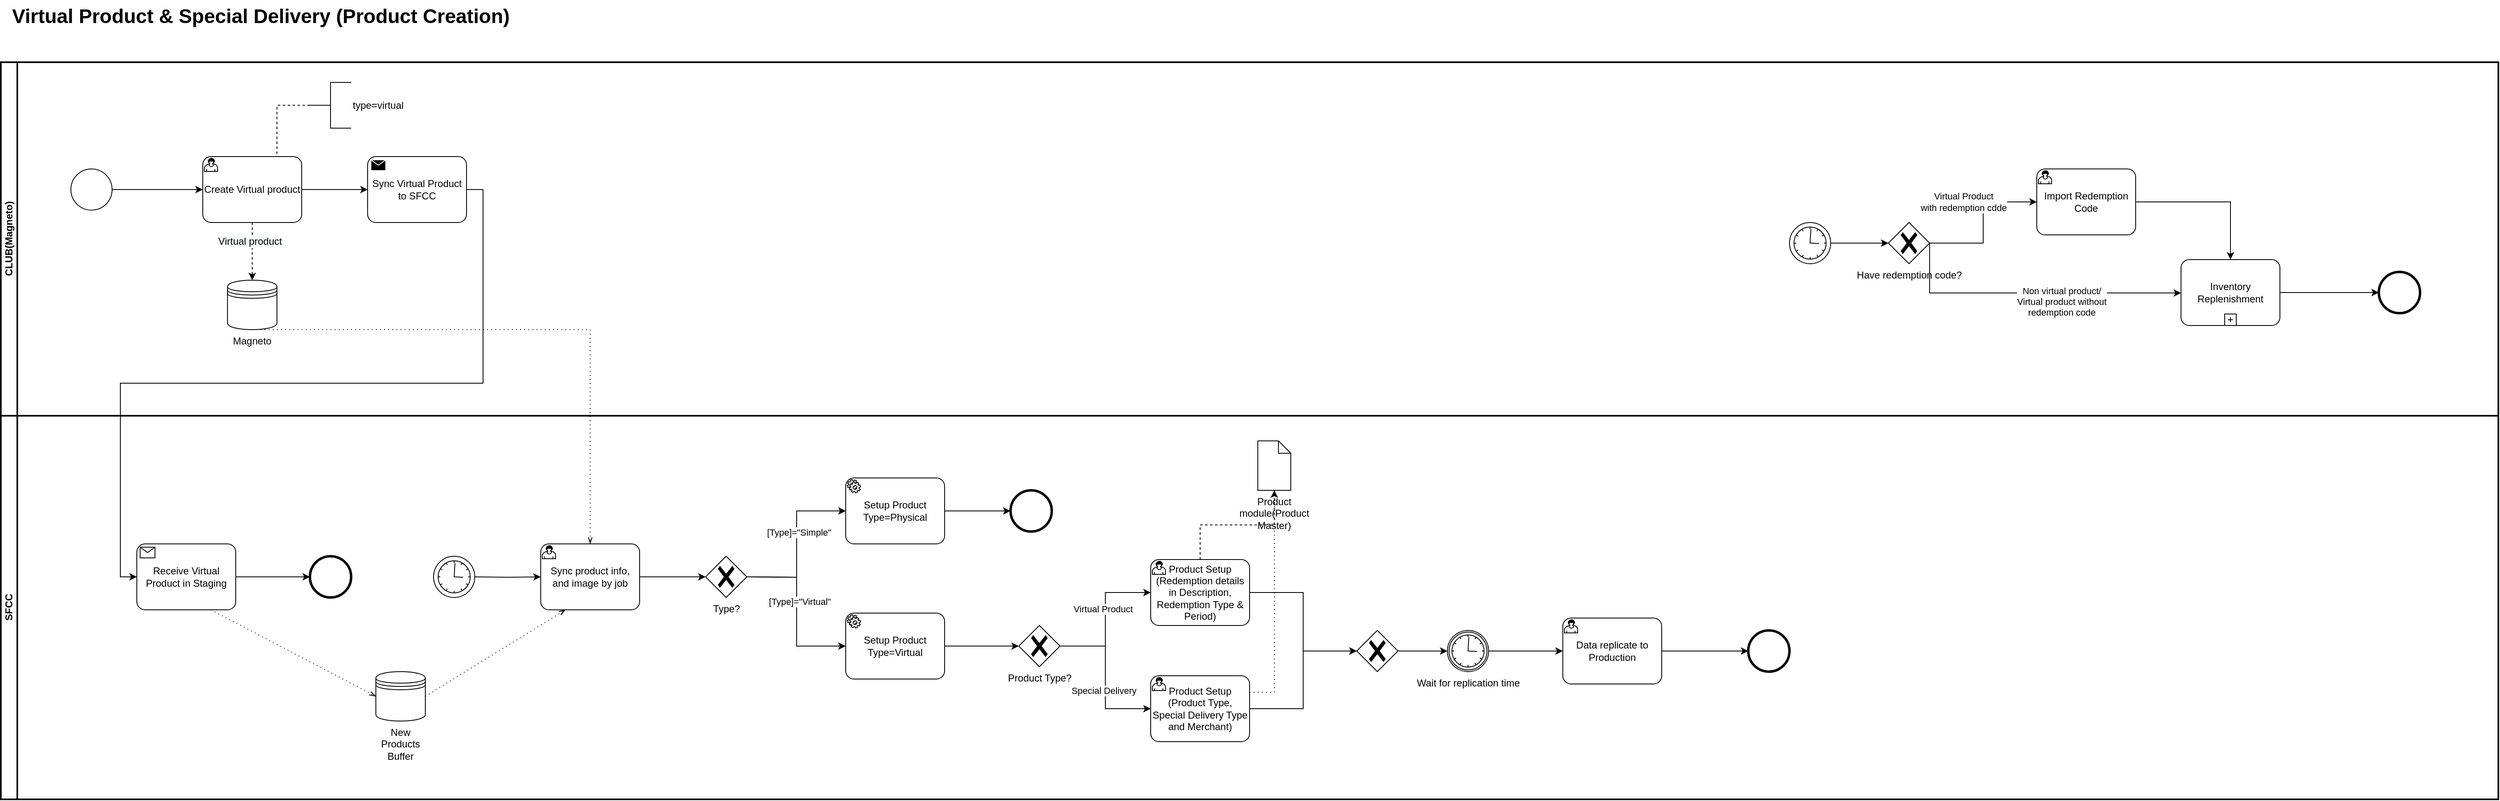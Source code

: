 <mxfile version="16.5.1" type="device" pages="2"><diagram name="Product Creation" id="UqbYj86RjGI8Uk-DmAMe"><mxGraphModel dx="2684" dy="1370" grid="1" gridSize="10" guides="1" tooltips="1" connect="1" arrows="1" fold="1" page="1" pageScale="1" pageWidth="850" pageHeight="1100" background="none" math="0" shadow="0"><root><mxCell id="pNqixOBymv2uO0ig7z-i-0"/><mxCell id="pNqixOBymv2uO0ig7z-i-1" parent="pNqixOBymv2uO0ig7z-i-0"/><mxCell id="pNqixOBymv2uO0ig7z-i-4" value="" style="endArrow=classic;html=1;rounded=0;exitX=0.5;exitY=1;exitDx=0;exitDy=0;dashed=1;entryX=0.5;entryY=0;entryDx=0;entryDy=0;exitPerimeter=0;" parent="pNqixOBymv2uO0ig7z-i-1" source="pNqixOBymv2uO0ig7z-i-11" target="pNqixOBymv2uO0ig7z-i-9" edge="1"><mxGeometry width="50" height="50" relative="1" as="geometry"><mxPoint x="610" y="330" as="sourcePoint"/><mxPoint x="610.733" y="440" as="targetPoint"/></mxGeometry></mxCell><mxCell id="pNqixOBymv2uO0ig7z-i-5" value="&lt;span style=&quot;font-size: 12px ; background-color: rgb(248 , 249 , 250)&quot;&gt;Virtual product&lt;/span&gt;" style="edgeLabel;html=1;align=center;verticalAlign=middle;resizable=0;points=[];" parent="pNqixOBymv2uO0ig7z-i-4" vertex="1" connectable="0"><mxGeometry x="-0.348" y="-3" relative="1" as="geometry"><mxPoint as="offset"/></mxGeometry></mxCell><mxCell id="pNqixOBymv2uO0ig7z-i-9" value="Magneto" style="shape=datastore;whiteSpace=wrap;html=1;labelPosition=center;verticalLabelPosition=bottom;align=center;verticalAlign=top;" parent="pNqixOBymv2uO0ig7z-i-1" vertex="1"><mxGeometry x="580" y="390" width="60" height="60" as="geometry"/></mxCell><mxCell id="pNqixOBymv2uO0ig7z-i-59" value="Virtual Product &amp;amp; Special Delivery (Product Creation)" style="text;strokeColor=none;fillColor=none;html=1;fontSize=24;fontStyle=1;verticalAlign=middle;align=center;" parent="pNqixOBymv2uO0ig7z-i-1" vertex="1"><mxGeometry x="570" y="50" width="100" height="40" as="geometry"/></mxCell><mxCell id="xuaWyoTjCuPM7uXmjZxU-0" value="&lt;b&gt;CLUB(Magneto)&lt;/b&gt;" style="swimlane;html=1;startSize=20;fontStyle=0;collapsible=0;horizontal=0;swimlaneLine=1;swimlaneFillColor=none;strokeWidth=2;fillColor=none;" parent="pNqixOBymv2uO0ig7z-i-1" vertex="1"><mxGeometry x="305" y="125.5" width="3030" height="429" as="geometry"/></mxCell><mxCell id="xuaWyoTjCuPM7uXmjZxU-18" style="edgeStyle=orthogonalEdgeStyle;rounded=0;orthogonalLoop=1;jettySize=auto;html=1;exitX=1;exitY=0.5;exitDx=0;exitDy=0;exitPerimeter=0;entryX=0;entryY=0.5;entryDx=0;entryDy=0;entryPerimeter=0;" parent="xuaWyoTjCuPM7uXmjZxU-0" source="pNqixOBymv2uO0ig7z-i-11" target="xuaWyoTjCuPM7uXmjZxU-16" edge="1"><mxGeometry relative="1" as="geometry"/></mxCell><mxCell id="pNqixOBymv2uO0ig7z-i-11" value="Create Virtual product" style="points=[[0.25,0,0],[0.5,0,0],[0.75,0,0],[1,0.25,0],[1,0.5,0],[1,0.75,0],[0.75,1,0],[0.5,1,0],[0.25,1,0],[0,0.75,0],[0,0.5,0],[0,0.25,0]];shape=mxgraph.bpmn.task;whiteSpace=wrap;rectStyle=rounded;size=10;taskMarker=user;" parent="xuaWyoTjCuPM7uXmjZxU-0" vertex="1"><mxGeometry x="245" y="114.5" width="120" height="80" as="geometry"/></mxCell><mxCell id="pNqixOBymv2uO0ig7z-i-3" value="" style="shape=mxgraph.bpmn.shape;html=1;verticalLabelPosition=bottom;labelBackgroundColor=#ffffff;verticalAlign=top;perimeter=ellipsePerimeter;outline=standard;symbol=general;" parent="xuaWyoTjCuPM7uXmjZxU-0" vertex="1"><mxGeometry x="85" y="129.5" width="50" height="50" as="geometry"/></mxCell><mxCell id="pNqixOBymv2uO0ig7z-i-2" style="edgeStyle=orthogonalEdgeStyle;rounded=0;orthogonalLoop=1;jettySize=auto;html=1;exitX=1;exitY=0.5;exitDx=0;exitDy=0;" parent="xuaWyoTjCuPM7uXmjZxU-0" source="pNqixOBymv2uO0ig7z-i-3" target="pNqixOBymv2uO0ig7z-i-11" edge="1"><mxGeometry relative="1" as="geometry"/></mxCell><mxCell id="xuaWyoTjCuPM7uXmjZxU-16" value="Sync Virtual Product to SFCC" style="points=[[0.25,0,0],[0.5,0,0],[0.75,0,0],[1,0.25,0],[1,0.5,0],[1,0.75,0],[0.75,1,0],[0.5,1,0],[0.25,1,0],[0,0.75,0],[0,0.5,0],[0,0.25,0]];shape=mxgraph.bpmn.task;whiteSpace=wrap;rectStyle=rounded;size=10;taskMarker=send;fillColor=default;" parent="xuaWyoTjCuPM7uXmjZxU-0" vertex="1"><mxGeometry x="445" y="114.5" width="120" height="80" as="geometry"/></mxCell><mxCell id="U61WlqT94t1xyGaeAqps-3" value="type=virtual" style="html=1;shape=mxgraph.flowchart.annotation_2;align=left;labelPosition=right;" parent="xuaWyoTjCuPM7uXmjZxU-0" vertex="1"><mxGeometry x="375" y="24.5" width="50" height="55.5" as="geometry"/></mxCell><mxCell id="U61WlqT94t1xyGaeAqps-4" style="edgeStyle=orthogonalEdgeStyle;rounded=0;orthogonalLoop=1;jettySize=auto;html=1;entryX=0.75;entryY=0;entryDx=0;entryDy=0;entryPerimeter=0;endArrow=none;endFill=0;dashed=1;" parent="xuaWyoTjCuPM7uXmjZxU-0" source="U61WlqT94t1xyGaeAqps-3" target="pNqixOBymv2uO0ig7z-i-11" edge="1"><mxGeometry relative="1" as="geometry"/></mxCell><mxCell id="18br0dEgwOGk4a2kTIR4-1" value="Import Redemption Code" style="points=[[0.25,0,0],[0.5,0,0],[0.75,0,0],[1,0.25,0],[1,0.5,0],[1,0.75,0],[0.75,1,0],[0.5,1,0],[0.25,1,0],[0,0.75,0],[0,0.5,0],[0,0.25,0]];shape=mxgraph.bpmn.task;whiteSpace=wrap;rectStyle=rounded;size=10;taskMarker=user;" vertex="1" parent="xuaWyoTjCuPM7uXmjZxU-0"><mxGeometry x="2470" y="129.5" width="120" height="80" as="geometry"/></mxCell><mxCell id="18br0dEgwOGk4a2kTIR4-3" value="" style="points=[[0.145,0.145,0],[0.5,0,0],[0.855,0.145,0],[1,0.5,0],[0.855,0.855,0],[0.5,1,0],[0.145,0.855,0],[0,0.5,0]];shape=mxgraph.bpmn.event;html=1;verticalLabelPosition=bottom;labelBackgroundColor=#ffffff;verticalAlign=top;align=center;perimeter=ellipsePerimeter;outlineConnect=0;aspect=fixed;outline=standard;symbol=timer;fillColor=default;" vertex="1" parent="xuaWyoTjCuPM7uXmjZxU-0"><mxGeometry x="2170" y="194.5" width="50" height="50" as="geometry"/></mxCell><mxCell id="18br0dEgwOGk4a2kTIR4-4" style="edgeStyle=orthogonalEdgeStyle;rounded=0;orthogonalLoop=1;jettySize=auto;html=1;exitX=1;exitY=0.5;exitDx=0;exitDy=0;exitPerimeter=0;" edge="1" parent="xuaWyoTjCuPM7uXmjZxU-0" source="18br0dEgwOGk4a2kTIR4-8" target="18br0dEgwOGk4a2kTIR4-1"><mxGeometry relative="1" as="geometry"/></mxCell><mxCell id="18br0dEgwOGk4a2kTIR4-5" value="Virtual Product &lt;br&gt;with redemption cdde" style="edgeLabel;html=1;align=center;verticalAlign=middle;resizable=0;points=[];" vertex="1" connectable="0" parent="18br0dEgwOGk4a2kTIR4-4"><mxGeometry x="0.338" y="2" relative="1" as="geometry"><mxPoint x="-30" y="2" as="offset"/></mxGeometry></mxCell><mxCell id="18br0dEgwOGk4a2kTIR4-8" value="Have redemption code?" style="points=[[0.25,0.25,0],[0.5,0,0],[0.75,0.25,0],[1,0.5,0],[0.75,0.75,0],[0.5,1,0],[0.25,0.75,0],[0,0.5,0]];shape=mxgraph.bpmn.gateway2;html=1;verticalLabelPosition=bottom;labelBackgroundColor=#ffffff;verticalAlign=top;align=center;perimeter=rhombusPerimeter;outlineConnect=0;outline=none;symbol=none;gwType=exclusive;fillColor=default;" vertex="1" parent="xuaWyoTjCuPM7uXmjZxU-0"><mxGeometry x="2290" y="194.5" width="50" height="50" as="geometry"/></mxCell><mxCell id="18br0dEgwOGk4a2kTIR4-2" style="edgeStyle=orthogonalEdgeStyle;rounded=0;orthogonalLoop=1;jettySize=auto;html=1;exitX=1;exitY=0.5;exitDx=0;exitDy=0;exitPerimeter=0;entryX=0;entryY=0.5;entryDx=0;entryDy=0;entryPerimeter=0;" edge="1" parent="xuaWyoTjCuPM7uXmjZxU-0" source="18br0dEgwOGk4a2kTIR4-3" target="18br0dEgwOGk4a2kTIR4-8"><mxGeometry relative="1" as="geometry"/></mxCell><mxCell id="18br0dEgwOGk4a2kTIR4-10" value="Inventory Replenishment" style="points=[[0.25,0,0],[0.5,0,0],[0.75,0,0],[1,0.25,0],[1,0.5,0],[1,0.75,0],[0.75,1,0],[0.5,1,0],[0.25,1,0],[0,0.75,0],[0,0.5,0],[0,0.25,0]];shape=mxgraph.bpmn.task;whiteSpace=wrap;rectStyle=rounded;size=10;taskMarker=abstract;isLoopSub=1;" vertex="1" parent="xuaWyoTjCuPM7uXmjZxU-0"><mxGeometry x="2645" y="239.5" width="120" height="80" as="geometry"/></mxCell><mxCell id="18br0dEgwOGk4a2kTIR4-0" style="edgeStyle=orthogonalEdgeStyle;rounded=0;orthogonalLoop=1;jettySize=auto;html=1;exitX=1;exitY=0.5;exitDx=0;exitDy=0;exitPerimeter=0;" edge="1" parent="xuaWyoTjCuPM7uXmjZxU-0" source="18br0dEgwOGk4a2kTIR4-1" target="18br0dEgwOGk4a2kTIR4-10"><mxGeometry relative="1" as="geometry"/></mxCell><mxCell id="18br0dEgwOGk4a2kTIR4-6" style="edgeStyle=orthogonalEdgeStyle;rounded=0;orthogonalLoop=1;jettySize=auto;html=1;exitX=1;exitY=0.5;exitDx=0;exitDy=0;exitPerimeter=0;" edge="1" parent="xuaWyoTjCuPM7uXmjZxU-0" source="18br0dEgwOGk4a2kTIR4-8" target="18br0dEgwOGk4a2kTIR4-10"><mxGeometry relative="1" as="geometry"><mxPoint x="2165" y="154" as="targetPoint"/><Array as="points"><mxPoint x="2340" y="280"/></Array></mxGeometry></mxCell><mxCell id="18br0dEgwOGk4a2kTIR4-7" value="Non virtual product/&lt;br&gt;Virtual product without &lt;br&gt;redemption code" style="edgeLabel;html=1;align=center;verticalAlign=middle;resizable=0;points=[];" vertex="1" connectable="0" parent="18br0dEgwOGk4a2kTIR4-6"><mxGeometry x="0.372" y="2" relative="1" as="geometry"><mxPoint x="-30" y="12" as="offset"/></mxGeometry></mxCell><mxCell id="18br0dEgwOGk4a2kTIR4-11" value="" style="points=[[0.145,0.145,0],[0.5,0,0],[0.855,0.145,0],[1,0.5,0],[0.855,0.855,0],[0.5,1,0],[0.145,0.855,0],[0,0.5,0]];shape=mxgraph.bpmn.event;html=1;verticalLabelPosition=bottom;labelBackgroundColor=#ffffff;verticalAlign=top;align=center;perimeter=ellipsePerimeter;outlineConnect=0;aspect=fixed;outline=end;symbol=terminate2;" vertex="1" parent="xuaWyoTjCuPM7uXmjZxU-0"><mxGeometry x="2885" y="254.5" width="50" height="50" as="geometry"/></mxCell><mxCell id="18br0dEgwOGk4a2kTIR4-9" style="edgeStyle=orthogonalEdgeStyle;rounded=0;orthogonalLoop=1;jettySize=auto;html=1;exitX=1;exitY=0.5;exitDx=0;exitDy=0;exitPerimeter=0;" edge="1" parent="xuaWyoTjCuPM7uXmjZxU-0" source="18br0dEgwOGk4a2kTIR4-10" target="18br0dEgwOGk4a2kTIR4-11"><mxGeometry relative="1" as="geometry"/></mxCell><mxCell id="xuaWyoTjCuPM7uXmjZxU-1" value="&lt;b&gt;SFCC&lt;/b&gt;" style="swimlane;html=1;startSize=20;fontStyle=0;collapsible=0;horizontal=0;swimlaneLine=1;swimlaneFillColor=none;strokeWidth=2;fillColor=none;" parent="pNqixOBymv2uO0ig7z-i-1" vertex="1"><mxGeometry x="305" y="554.5" width="3030" height="465.5" as="geometry"/></mxCell><mxCell id="xuaWyoTjCuPM7uXmjZxU-64" style="edgeStyle=orthogonalEdgeStyle;rounded=0;orthogonalLoop=1;jettySize=auto;html=1;exitX=1;exitY=0.5;exitDx=0;exitDy=0;exitPerimeter=0;entryX=0;entryY=0.5;entryDx=0;entryDy=0;entryPerimeter=0;" parent="xuaWyoTjCuPM7uXmjZxU-1" source="pNqixOBymv2uO0ig7z-i-17" target="U61WlqT94t1xyGaeAqps-5" edge="1"><mxGeometry relative="1" as="geometry"/></mxCell><mxCell id="pNqixOBymv2uO0ig7z-i-17" value="Product Setup (Redemption details in Description, Redemption Type &amp; Period)" style="points=[[0.25,0,0],[0.5,0,0],[0.75,0,0],[1,0.25,0],[1,0.5,0],[1,0.75,0],[0.75,1,0],[0.5,1,0],[0.25,1,0],[0,0.75,0],[0,0.5,0],[0,0.25,0]];shape=mxgraph.bpmn.task;whiteSpace=wrap;rectStyle=rounded;size=10;taskMarker=user;" parent="xuaWyoTjCuPM7uXmjZxU-1" vertex="1"><mxGeometry x="1395" y="174.5" width="120" height="80" as="geometry"/></mxCell><mxCell id="pNqixOBymv2uO0ig7z-i-20" value="&lt;span&gt;Product module(Product Master)&lt;/span&gt;" style="shape=mxgraph.bpmn.data;labelPosition=center;verticalLabelPosition=bottom;align=center;verticalAlign=top;whiteSpace=wrap;size=15;html=1;" parent="xuaWyoTjCuPM7uXmjZxU-1" vertex="1"><mxGeometry x="1525" y="30.5" width="40" height="60" as="geometry"/></mxCell><mxCell id="pNqixOBymv2uO0ig7z-i-15" style="edgeStyle=orthogonalEdgeStyle;rounded=0;orthogonalLoop=1;jettySize=auto;html=1;exitX=0.5;exitY=0;exitDx=0;exitDy=0;exitPerimeter=0;dashed=1;" parent="xuaWyoTjCuPM7uXmjZxU-1" source="pNqixOBymv2uO0ig7z-i-17" target="pNqixOBymv2uO0ig7z-i-20" edge="1"><mxGeometry relative="1" as="geometry"/></mxCell><mxCell id="xuaWyoTjCuPM7uXmjZxU-25" style="edgeStyle=orthogonalEdgeStyle;rounded=0;orthogonalLoop=1;jettySize=auto;html=1;exitX=1;exitY=0.5;exitDx=0;exitDy=0;exitPerimeter=0;entryX=0;entryY=0.5;entryDx=0;entryDy=0;entryPerimeter=0;" parent="xuaWyoTjCuPM7uXmjZxU-1" source="xuaWyoTjCuPM7uXmjZxU-17" target="xuaWyoTjCuPM7uXmjZxU-24" edge="1"><mxGeometry relative="1" as="geometry"/></mxCell><mxCell id="xuaWyoTjCuPM7uXmjZxU-17" value="Receive Virtual Product in Staging" style="points=[[0.25,0,0],[0.5,0,0],[0.75,0,0],[1,0.25,0],[1,0.5,0],[1,0.75,0],[0.75,1,0],[0.5,1,0],[0.25,1,0],[0,0.75,0],[0,0.5,0],[0,0.25,0]];shape=mxgraph.bpmn.task;whiteSpace=wrap;rectStyle=rounded;size=10;taskMarker=receive;fillColor=default;" parent="xuaWyoTjCuPM7uXmjZxU-1" vertex="1"><mxGeometry x="165" y="155.5" width="120" height="80" as="geometry"/></mxCell><mxCell id="xuaWyoTjCuPM7uXmjZxU-24" value="" style="points=[[0.145,0.145,0],[0.5,0,0],[0.855,0.145,0],[1,0.5,0],[0.855,0.855,0],[0.5,1,0],[0.145,0.855,0],[0,0.5,0]];shape=mxgraph.bpmn.event;html=1;verticalLabelPosition=bottom;labelBackgroundColor=#ffffff;verticalAlign=top;align=center;perimeter=ellipsePerimeter;outlineConnect=0;aspect=fixed;outline=end;symbol=terminate2;fillColor=none;" parent="xuaWyoTjCuPM7uXmjZxU-1" vertex="1"><mxGeometry x="375" y="170.5" width="50" height="50" as="geometry"/></mxCell><mxCell id="xuaWyoTjCuPM7uXmjZxU-28" style="edgeStyle=orthogonalEdgeStyle;rounded=0;orthogonalLoop=1;jettySize=auto;html=1;exitX=1;exitY=0.5;exitDx=0;exitDy=0;" parent="xuaWyoTjCuPM7uXmjZxU-1" target="xuaWyoTjCuPM7uXmjZxU-27" edge="1"><mxGeometry relative="1" as="geometry"><mxPoint x="575.0" y="195.5" as="sourcePoint"/></mxGeometry></mxCell><mxCell id="xuaWyoTjCuPM7uXmjZxU-50" style="edgeStyle=orthogonalEdgeStyle;rounded=0;orthogonalLoop=1;jettySize=auto;html=1;exitX=1;exitY=0.5;exitDx=0;exitDy=0;exitPerimeter=0;" parent="xuaWyoTjCuPM7uXmjZxU-1" source="xuaWyoTjCuPM7uXmjZxU-27" target="xuaWyoTjCuPM7uXmjZxU-49" edge="1"><mxGeometry relative="1" as="geometry"/></mxCell><mxCell id="xuaWyoTjCuPM7uXmjZxU-27" value="Sync product info, and image by job" style="points=[[0.25,0,0],[0.5,0,0],[0.75,0,0],[1,0.25,0],[1,0.5,0],[1,0.75,0],[0.75,1,0],[0.5,1,0],[0.25,1,0],[0,0.75,0],[0,0.5,0],[0,0.25,0]];shape=mxgraph.bpmn.task;whiteSpace=wrap;rectStyle=rounded;size=10;taskMarker=user;" parent="xuaWyoTjCuPM7uXmjZxU-1" vertex="1"><mxGeometry x="655" y="155.5" width="120" height="80" as="geometry"/></mxCell><mxCell id="xuaWyoTjCuPM7uXmjZxU-56" style="edgeStyle=orthogonalEdgeStyle;rounded=0;orthogonalLoop=1;jettySize=auto;html=1;exitX=1;exitY=0.5;exitDx=0;exitDy=0;exitPerimeter=0;entryX=0;entryY=0.5;entryDx=0;entryDy=0;entryPerimeter=0;" parent="xuaWyoTjCuPM7uXmjZxU-1" source="xuaWyoTjCuPM7uXmjZxU-38" target="xuaWyoTjCuPM7uXmjZxU-55" edge="1"><mxGeometry relative="1" as="geometry"/></mxCell><mxCell id="xuaWyoTjCuPM7uXmjZxU-38" value="Setup Product Type=Physical" style="points=[[0.25,0,0],[0.5,0,0],[0.75,0,0],[1,0.25,0],[1,0.5,0],[1,0.75,0],[0.75,1,0],[0.5,1,0],[0.25,1,0],[0,0.75,0],[0,0.5,0],[0,0.25,0]];shape=mxgraph.bpmn.task;whiteSpace=wrap;rectStyle=rounded;size=10;taskMarker=service;fillColor=default;" parent="xuaWyoTjCuPM7uXmjZxU-1" vertex="1"><mxGeometry x="1025" y="75.5" width="120" height="80" as="geometry"/></mxCell><mxCell id="xuaWyoTjCuPM7uXmjZxU-43" style="edgeStyle=orthogonalEdgeStyle;rounded=0;orthogonalLoop=1;jettySize=auto;html=1;entryX=0;entryY=0.5;entryDx=0;entryDy=0;entryPerimeter=0;" parent="xuaWyoTjCuPM7uXmjZxU-1" target="xuaWyoTjCuPM7uXmjZxU-41" edge="1"><mxGeometry relative="1" as="geometry"><mxPoint x="905" y="195.5" as="sourcePoint"/></mxGeometry></mxCell><mxCell id="xuaWyoTjCuPM7uXmjZxU-47" value="[Type]=&quot;Virtual&quot;" style="edgeLabel;html=1;align=center;verticalAlign=middle;resizable=0;points=[];" parent="xuaWyoTjCuPM7uXmjZxU-43" vertex="1" connectable="0"><mxGeometry x="-0.13" y="3" relative="1" as="geometry"><mxPoint y="1" as="offset"/></mxGeometry></mxCell><mxCell id="xuaWyoTjCuPM7uXmjZxU-44" style="edgeStyle=orthogonalEdgeStyle;rounded=0;orthogonalLoop=1;jettySize=auto;html=1;exitX=1;exitY=0.5;exitDx=0;exitDy=0;exitPerimeter=0;entryX=0;entryY=0.5;entryDx=0;entryDy=0;entryPerimeter=0;" parent="xuaWyoTjCuPM7uXmjZxU-1" target="xuaWyoTjCuPM7uXmjZxU-38" edge="1"><mxGeometry relative="1" as="geometry"><mxPoint x="905" y="195.5" as="sourcePoint"/></mxGeometry></mxCell><mxCell id="xuaWyoTjCuPM7uXmjZxU-48" value="[Type]=&quot;Simple&quot;" style="edgeLabel;html=1;align=center;verticalAlign=middle;resizable=0;points=[];" parent="xuaWyoTjCuPM7uXmjZxU-44" vertex="1" connectable="0"><mxGeometry x="0.149" y="-2" relative="1" as="geometry"><mxPoint as="offset"/></mxGeometry></mxCell><mxCell id="xuaWyoTjCuPM7uXmjZxU-54" style="edgeStyle=orthogonalEdgeStyle;rounded=0;orthogonalLoop=1;jettySize=auto;html=1;exitX=1;exitY=0.5;exitDx=0;exitDy=0;exitPerimeter=0;entryX=0;entryY=0.5;entryDx=0;entryDy=0;entryPerimeter=0;" parent="xuaWyoTjCuPM7uXmjZxU-1" source="xuaWyoTjCuPM7uXmjZxU-41" target="xuaWyoTjCuPM7uXmjZxU-53" edge="1"><mxGeometry relative="1" as="geometry"/></mxCell><mxCell id="xuaWyoTjCuPM7uXmjZxU-41" value="Setup Product Type=Virtual" style="points=[[0.25,0,0],[0.5,0,0],[0.75,0,0],[1,0.25,0],[1,0.5,0],[1,0.75,0],[0.75,1,0],[0.5,1,0],[0.25,1,0],[0,0.75,0],[0,0.5,0],[0,0.25,0]];shape=mxgraph.bpmn.task;whiteSpace=wrap;rectStyle=rounded;size=10;taskMarker=service;fillColor=default;" parent="xuaWyoTjCuPM7uXmjZxU-1" vertex="1"><mxGeometry x="1025" y="239.5" width="120" height="80" as="geometry"/></mxCell><mxCell id="xuaWyoTjCuPM7uXmjZxU-49" value="Type?" style="points=[[0.25,0.25,0],[0.5,0,0],[0.75,0.25,0],[1,0.5,0],[0.75,0.75,0],[0.5,1,0],[0.25,0.75,0],[0,0.5,0]];shape=mxgraph.bpmn.gateway2;html=1;verticalLabelPosition=bottom;labelBackgroundColor=#ffffff;verticalAlign=top;align=center;perimeter=rhombusPerimeter;outlineConnect=0;outline=none;symbol=none;gwType=exclusive;fillColor=default;" parent="xuaWyoTjCuPM7uXmjZxU-1" vertex="1"><mxGeometry x="855" y="170.5" width="50" height="50" as="geometry"/></mxCell><mxCell id="xuaWyoTjCuPM7uXmjZxU-57" style="edgeStyle=orthogonalEdgeStyle;rounded=0;orthogonalLoop=1;jettySize=auto;html=1;exitX=1;exitY=0.5;exitDx=0;exitDy=0;exitPerimeter=0;" parent="xuaWyoTjCuPM7uXmjZxU-1" source="xuaWyoTjCuPM7uXmjZxU-53" target="pNqixOBymv2uO0ig7z-i-17" edge="1"><mxGeometry relative="1" as="geometry"/></mxCell><mxCell id="xuaWyoTjCuPM7uXmjZxU-58" value="Virtual Product" style="edgeLabel;html=1;align=center;verticalAlign=middle;resizable=0;points=[];" parent="xuaWyoTjCuPM7uXmjZxU-57" vertex="1" connectable="0"><mxGeometry x="0.14" y="3" relative="1" as="geometry"><mxPoint as="offset"/></mxGeometry></mxCell><mxCell id="xuaWyoTjCuPM7uXmjZxU-60" style="edgeStyle=orthogonalEdgeStyle;rounded=0;orthogonalLoop=1;jettySize=auto;html=1;exitX=1;exitY=0.5;exitDx=0;exitDy=0;exitPerimeter=0;entryX=0;entryY=0.5;entryDx=0;entryDy=0;entryPerimeter=0;" parent="xuaWyoTjCuPM7uXmjZxU-1" source="xuaWyoTjCuPM7uXmjZxU-53" target="xuaWyoTjCuPM7uXmjZxU-59" edge="1"><mxGeometry relative="1" as="geometry"/></mxCell><mxCell id="xuaWyoTjCuPM7uXmjZxU-61" value="Special Delivery" style="edgeLabel;html=1;align=center;verticalAlign=middle;resizable=0;points=[];" parent="xuaWyoTjCuPM7uXmjZxU-60" vertex="1" connectable="0"><mxGeometry x="0.173" y="-2" relative="1" as="geometry"><mxPoint as="offset"/></mxGeometry></mxCell><mxCell id="xuaWyoTjCuPM7uXmjZxU-53" value="Product Type?" style="points=[[0.25,0.25,0],[0.5,0,0],[0.75,0.25,0],[1,0.5,0],[0.75,0.75,0],[0.5,1,0],[0.25,0.75,0],[0,0.5,0]];shape=mxgraph.bpmn.gateway2;html=1;verticalLabelPosition=bottom;labelBackgroundColor=#ffffff;verticalAlign=top;align=center;perimeter=rhombusPerimeter;outlineConnect=0;outline=none;symbol=none;gwType=exclusive;fillColor=default;" parent="xuaWyoTjCuPM7uXmjZxU-1" vertex="1"><mxGeometry x="1235" y="254.5" width="50" height="50" as="geometry"/></mxCell><mxCell id="xuaWyoTjCuPM7uXmjZxU-55" value="" style="points=[[0.145,0.145,0],[0.5,0,0],[0.855,0.145,0],[1,0.5,0],[0.855,0.855,0],[0.5,1,0],[0.145,0.855,0],[0,0.5,0]];shape=mxgraph.bpmn.event;html=1;verticalLabelPosition=bottom;labelBackgroundColor=#ffffff;verticalAlign=top;align=center;perimeter=ellipsePerimeter;outlineConnect=0;aspect=fixed;outline=end;symbol=terminate2;fillColor=none;" parent="xuaWyoTjCuPM7uXmjZxU-1" vertex="1"><mxGeometry x="1225" y="90.5" width="50" height="50" as="geometry"/></mxCell><mxCell id="g1tmMA4M0mR4jAf8o4Q--4" style="edgeStyle=orthogonalEdgeStyle;rounded=0;orthogonalLoop=1;jettySize=auto;html=1;entryX=0;entryY=0.5;entryDx=0;entryDy=0;entryPerimeter=0;" parent="xuaWyoTjCuPM7uXmjZxU-1" source="U61WlqT94t1xyGaeAqps-7" target="xuaWyoTjCuPM7uXmjZxU-63" edge="1"><mxGeometry relative="1" as="geometry"/></mxCell><mxCell id="xuaWyoTjCuPM7uXmjZxU-59" value="Product Setup (Product Type, Special Delivery Type and Merchant)" style="points=[[0.25,0,0],[0.5,0,0],[0.75,0,0],[1,0.25,0],[1,0.5,0],[1,0.75,0],[0.75,1,0],[0.5,1,0],[0.25,1,0],[0,0.75,0],[0,0.5,0],[0,0.25,0]];shape=mxgraph.bpmn.task;whiteSpace=wrap;rectStyle=rounded;size=10;taskMarker=user;" parent="xuaWyoTjCuPM7uXmjZxU-1" vertex="1"><mxGeometry x="1395" y="315.5" width="120" height="80" as="geometry"/></mxCell><mxCell id="g1tmMA4M0mR4jAf8o4Q--5" style="edgeStyle=orthogonalEdgeStyle;rounded=0;orthogonalLoop=1;jettySize=auto;html=1;" parent="xuaWyoTjCuPM7uXmjZxU-1" source="xuaWyoTjCuPM7uXmjZxU-63" target="g1tmMA4M0mR4jAf8o4Q--3" edge="1"><mxGeometry relative="1" as="geometry"/></mxCell><mxCell id="xuaWyoTjCuPM7uXmjZxU-63" value="Data replicate to Production" style="points=[[0.25,0,0],[0.5,0,0],[0.75,0,0],[1,0.25,0],[1,0.5,0],[1,0.75,0],[0.75,1,0],[0.5,1,0],[0.25,1,0],[0,0.75,0],[0,0.5,0],[0,0.25,0]];shape=mxgraph.bpmn.task;whiteSpace=wrap;rectStyle=rounded;size=10;taskMarker=user;" parent="xuaWyoTjCuPM7uXmjZxU-1" vertex="1"><mxGeometry x="1895" y="245.5" width="120" height="80" as="geometry"/></mxCell><mxCell id="eIuJMkeLWLU5PeRdGJEi-0" value="" style="points=[[0.145,0.145,0],[0.5,0,0],[0.855,0.145,0],[1,0.5,0],[0.855,0.855,0],[0.5,1,0],[0.145,0.855,0],[0,0.5,0]];shape=mxgraph.bpmn.event;html=1;verticalLabelPosition=bottom;labelBackgroundColor=#ffffff;verticalAlign=top;align=center;perimeter=ellipsePerimeter;outlineConnect=0;aspect=fixed;outline=standard;symbol=timer;fillColor=default;" parent="xuaWyoTjCuPM7uXmjZxU-1" vertex="1"><mxGeometry x="525" y="170.5" width="50" height="50" as="geometry"/></mxCell><mxCell id="g1tmMA4M0mR4jAf8o4Q--2" value="" style="edgeStyle=elbowEdgeStyle;fontSize=12;html=1;endFill=0;startFill=0;endSize=6;startSize=6;dashed=1;dashPattern=1 4;endArrow=openThin;startArrow=none;rounded=0;exitX=1;exitY=0.25;exitDx=0;exitDy=0;exitPerimeter=0;entryX=0.5;entryY=1;entryDx=0;entryDy=0;entryPerimeter=0;" parent="xuaWyoTjCuPM7uXmjZxU-1" source="xuaWyoTjCuPM7uXmjZxU-59" target="pNqixOBymv2uO0ig7z-i-20" edge="1"><mxGeometry width="160" relative="1" as="geometry"><mxPoint x="1535" y="185.5" as="sourcePoint"/><mxPoint x="1695" y="185.5" as="targetPoint"/><Array as="points"><mxPoint x="1545" y="216"/></Array></mxGeometry></mxCell><mxCell id="g1tmMA4M0mR4jAf8o4Q--3" value="" style="points=[[0.145,0.145,0],[0.5,0,0],[0.855,0.145,0],[1,0.5,0],[0.855,0.855,0],[0.5,1,0],[0.145,0.855,0],[0,0.5,0]];shape=mxgraph.bpmn.event;html=1;verticalLabelPosition=bottom;labelBackgroundColor=#ffffff;verticalAlign=top;align=center;perimeter=ellipsePerimeter;outlineConnect=0;aspect=fixed;outline=end;symbol=terminate2;fillColor=none;" parent="xuaWyoTjCuPM7uXmjZxU-1" vertex="1"><mxGeometry x="2120" y="260.5" width="50" height="50" as="geometry"/></mxCell><mxCell id="U61WlqT94t1xyGaeAqps-0" value="New Products Buffer" style="shape=datastore;whiteSpace=wrap;html=1;labelPosition=center;verticalLabelPosition=bottom;align=center;verticalAlign=top;" parent="xuaWyoTjCuPM7uXmjZxU-1" vertex="1"><mxGeometry x="455" y="310.5" width="60" height="60" as="geometry"/></mxCell><mxCell id="U61WlqT94t1xyGaeAqps-1" value="" style="fontSize=12;html=1;endFill=0;startFill=0;endSize=6;startSize=6;dashed=1;dashPattern=1 4;endArrow=openThin;startArrow=none;rounded=0;entryX=0;entryY=0.5;entryDx=0;entryDy=0;exitX=0.75;exitY=1;exitDx=0;exitDy=0;exitPerimeter=0;" parent="xuaWyoTjCuPM7uXmjZxU-1" source="xuaWyoTjCuPM7uXmjZxU-17" target="U61WlqT94t1xyGaeAqps-0" edge="1"><mxGeometry width="160" relative="1" as="geometry"><mxPoint x="271" y="239.5" as="sourcePoint"/><mxPoint x="725" y="165.5" as="targetPoint"/></mxGeometry></mxCell><mxCell id="U61WlqT94t1xyGaeAqps-2" value="" style="fontSize=12;html=1;endFill=0;startFill=0;endSize=6;startSize=6;dashed=1;dashPattern=1 4;endArrow=openThin;startArrow=none;rounded=0;exitX=1;exitY=0.5;exitDx=0;exitDy=0;entryX=0.25;entryY=1;entryDx=0;entryDy=0;entryPerimeter=0;" parent="xuaWyoTjCuPM7uXmjZxU-1" source="U61WlqT94t1xyGaeAqps-0" target="xuaWyoTjCuPM7uXmjZxU-27" edge="1"><mxGeometry width="160" relative="1" as="geometry"><mxPoint x="623" y="294.5" as="sourcePoint"/><mxPoint x="807" y="395.5" as="targetPoint"/></mxGeometry></mxCell><mxCell id="U61WlqT94t1xyGaeAqps-5" value="" style="points=[[0.25,0.25,0],[0.5,0,0],[0.75,0.25,0],[1,0.5,0],[0.75,0.75,0],[0.5,1,0],[0.25,0.75,0],[0,0.5,0]];shape=mxgraph.bpmn.gateway2;html=1;verticalLabelPosition=bottom;labelBackgroundColor=#ffffff;verticalAlign=top;align=center;perimeter=rhombusPerimeter;outlineConnect=0;outline=none;symbol=none;gwType=exclusive;fillColor=default;" parent="xuaWyoTjCuPM7uXmjZxU-1" vertex="1"><mxGeometry x="1645" y="260.5" width="50" height="50" as="geometry"/></mxCell><mxCell id="U61WlqT94t1xyGaeAqps-6" value="" style="edgeStyle=orthogonalEdgeStyle;rounded=0;orthogonalLoop=1;jettySize=auto;html=1;entryX=0;entryY=0.5;entryDx=0;entryDy=0;entryPerimeter=0;" parent="xuaWyoTjCuPM7uXmjZxU-1" source="xuaWyoTjCuPM7uXmjZxU-59" target="U61WlqT94t1xyGaeAqps-5" edge="1"><mxGeometry relative="1" as="geometry"><mxPoint x="1820" y="910.5" as="sourcePoint"/><mxPoint x="2180" y="843.5" as="targetPoint"/></mxGeometry></mxCell><mxCell id="U61WlqT94t1xyGaeAqps-8" value="" style="edgeStyle=orthogonalEdgeStyle;rounded=0;orthogonalLoop=1;jettySize=auto;html=1;entryX=0;entryY=0.5;entryDx=0;entryDy=0;entryPerimeter=0;" parent="xuaWyoTjCuPM7uXmjZxU-1" source="U61WlqT94t1xyGaeAqps-5" target="U61WlqT94t1xyGaeAqps-7" edge="1"><mxGeometry relative="1" as="geometry"><mxPoint x="2000" y="840.5" as="sourcePoint"/><mxPoint x="2200" y="840.5" as="targetPoint"/></mxGeometry></mxCell><mxCell id="U61WlqT94t1xyGaeAqps-7" value="Wait for replication time" style="points=[[0.145,0.145,0],[0.5,0,0],[0.855,0.145,0],[1,0.5,0],[0.855,0.855,0],[0.5,1,0],[0.145,0.855,0],[0,0.5,0]];shape=mxgraph.bpmn.event;html=1;verticalLabelPosition=bottom;labelBackgroundColor=#ffffff;verticalAlign=top;align=center;perimeter=ellipsePerimeter;outlineConnect=0;aspect=fixed;outline=catching;symbol=timer;" parent="xuaWyoTjCuPM7uXmjZxU-1" vertex="1"><mxGeometry x="1755" y="260.5" width="50" height="50" as="geometry"/></mxCell><mxCell id="xuaWyoTjCuPM7uXmjZxU-19" style="edgeStyle=orthogonalEdgeStyle;rounded=0;orthogonalLoop=1;jettySize=auto;html=1;exitX=1;exitY=0.5;exitDx=0;exitDy=0;exitPerimeter=0;entryX=0;entryY=0.5;entryDx=0;entryDy=0;entryPerimeter=0;" parent="pNqixOBymv2uO0ig7z-i-1" source="xuaWyoTjCuPM7uXmjZxU-16" target="xuaWyoTjCuPM7uXmjZxU-17" edge="1"><mxGeometry relative="1" as="geometry"/></mxCell><mxCell id="g1tmMA4M0mR4jAf8o4Q--1" value="" style="edgeStyle=elbowEdgeStyle;fontSize=12;html=1;endFill=0;startFill=0;endSize=6;startSize=6;dashed=1;dashPattern=1 4;endArrow=openThin;startArrow=none;rounded=0;exitX=0.5;exitY=1;exitDx=0;exitDy=0;entryX=0.5;entryY=0;entryDx=0;entryDy=0;entryPerimeter=0;" parent="pNqixOBymv2uO0ig7z-i-1" source="pNqixOBymv2uO0ig7z-i-9" target="xuaWyoTjCuPM7uXmjZxU-27" edge="1"><mxGeometry width="160" relative="1" as="geometry"><mxPoint x="860" y="590" as="sourcePoint"/><mxPoint x="1020" y="590" as="targetPoint"/><Array as="points"><mxPoint x="1020" y="570"/></Array></mxGeometry></mxCell></root></mxGraphModel></diagram><diagram name="Order" id="L9YEeY7ZcUmLmIwiAGtR"><mxGraphModel dx="2684" dy="1370" grid="1" gridSize="10" guides="1" tooltips="1" connect="1" arrows="1" fold="1" page="1" pageScale="1" pageWidth="850" pageHeight="1100" background="none" math="0" shadow="0"><root><mxCell id="3A4o00rvl7AqniE6-9Gw-0"/><mxCell id="3A4o00rvl7AqniE6-9Gw-1" parent="3A4o00rvl7AqniE6-9Gw-0"/><mxCell id="3A4o00rvl7AqniE6-9Gw-6" value="Virtual Product &amp;amp; Special Delivery (Order)" style="text;strokeColor=none;fillColor=none;html=1;fontSize=24;fontStyle=1;verticalAlign=middle;align=center;" parent="3A4o00rvl7AqniE6-9Gw-1" vertex="1"><mxGeometry x="510" y="50" width="100" height="40" as="geometry"/></mxCell><mxCell id="3A4o00rvl7AqniE6-9Gw-7" value="&lt;b&gt;CLUB(Magneto)&lt;/b&gt;" style="swimlane;html=1;startSize=20;fontStyle=0;collapsible=0;horizontal=0;swimlaneLine=1;swimlaneFillColor=none;strokeWidth=2;fillColor=none;" parent="3A4o00rvl7AqniE6-9Gw-1" vertex="1"><mxGeometry x="305" y="125.5" width="5975" height="429" as="geometry"/></mxCell><mxCell id="8_owTcU7WE040tA-eS8B-38" style="edgeStyle=orthogonalEdgeStyle;rounded=0;orthogonalLoop=1;jettySize=auto;html=1;exitX=1;exitY=0.5;exitDx=0;exitDy=0;exitPerimeter=0;entryX=0;entryY=0.5;entryDx=0;entryDy=0;entryPerimeter=0;" parent="3A4o00rvl7AqniE6-9Gw-7" source="8_owTcU7WE040tA-eS8B-22" target="8_owTcU7WE040tA-eS8B-26" edge="1"><mxGeometry relative="1" as="geometry"/></mxCell><mxCell id="8_owTcU7WE040tA-eS8B-22" value="Create Order API" style="points=[[0.145,0.145,0],[0.5,0,0],[0.855,0.145,0],[1,0.5,0],[0.855,0.855,0],[0.5,1,0],[0.145,0.855,0],[0,0.5,0]];shape=mxgraph.bpmn.event;html=1;verticalLabelPosition=bottom;labelBackgroundColor=#ffffff;verticalAlign=top;align=center;perimeter=ellipsePerimeter;outlineConnect=0;aspect=fixed;outline=catching;symbol=message;fillColor=default;" parent="3A4o00rvl7AqniE6-9Gw-7" vertex="1"><mxGeometry x="1885" y="214.5" width="50" height="50" as="geometry"/></mxCell><mxCell id="8_owTcU7WE040tA-eS8B-26" value="Generate Club Order Id &amp; deduct stock" style="points=[[0.25,0,0],[0.5,0,0],[0.75,0,0],[1,0.25,0],[1,0.5,0],[1,0.75,0],[0.75,1,0],[0.5,1,0],[0.25,1,0],[0,0.75,0],[0,0.5,0],[0,0.25,0]];shape=mxgraph.bpmn.task;whiteSpace=wrap;rectStyle=rounded;size=10;taskMarker=service;" parent="3A4o00rvl7AqniE6-9Gw-7" vertex="1"><mxGeometry x="2040" y="199.5" width="120" height="80" as="geometry"/></mxCell><mxCell id="8_owTcU7WE040tA-eS8B-47" style="edgeStyle=orthogonalEdgeStyle;rounded=0;orthogonalLoop=1;jettySize=auto;html=1;exitX=1;exitY=0.5;exitDx=0;exitDy=0;exitPerimeter=0;" parent="3A4o00rvl7AqniE6-9Gw-7" source="8_owTcU7WE040tA-eS8B-43" target="8_owTcU7WE040tA-eS8B-46" edge="1"><mxGeometry relative="1" as="geometry"/></mxCell><mxCell id="8_owTcU7WE040tA-eS8B-43" value="Order Query API" style="points=[[0.145,0.145,0],[0.5,0,0],[0.855,0.145,0],[1,0.5,0],[0.855,0.855,0],[0.5,1,0],[0.145,0.855,0],[0,0.5,0]];shape=mxgraph.bpmn.event;html=1;verticalLabelPosition=bottom;labelBackgroundColor=#ffffff;verticalAlign=top;align=center;perimeter=ellipsePerimeter;outlineConnect=0;aspect=fixed;outline=catching;symbol=message;fillColor=default;" parent="3A4o00rvl7AqniE6-9Gw-7" vertex="1"><mxGeometry x="2525" y="214.5" width="50" height="50" as="geometry"/></mxCell><mxCell id="8_owTcU7WE040tA-eS8B-46" value="Response order information (Including Redemption Code for Virtual Product)" style="points=[[0.25,0,0],[0.5,0,0],[0.75,0,0],[1,0.25,0],[1,0.5,0],[1,0.75,0],[0.75,1,0],[0.5,1,0],[0.25,1,0],[0,0.75,0],[0,0.5,0],[0,0.25,0]];shape=mxgraph.bpmn.task;whiteSpace=wrap;rectStyle=rounded;size=10;taskMarker=service;" parent="3A4o00rvl7AqniE6-9Gw-7" vertex="1"><mxGeometry x="2685" y="199.5" width="120" height="80" as="geometry"/></mxCell><mxCell id="dWre4Fb2zyjz4wTwATSk-3" style="edgeStyle=orthogonalEdgeStyle;rounded=0;orthogonalLoop=1;jettySize=auto;html=1;exitX=1;exitY=0.5;exitDx=0;exitDy=0;exitPerimeter=0;" parent="3A4o00rvl7AqniE6-9Gw-7" source="dWre4Fb2zyjz4wTwATSk-0" target="dWre4Fb2zyjz4wTwATSk-2" edge="1"><mxGeometry relative="1" as="geometry"/></mxCell><mxCell id="dWre4Fb2zyjz4wTwATSk-0" value="Shipment Update" style="points=[[0.145,0.145,0],[0.5,0,0],[0.855,0.145,0],[1,0.5,0],[0.855,0.855,0],[0.5,1,0],[0.145,0.855,0],[0,0.5,0]];shape=mxgraph.bpmn.event;html=1;verticalLabelPosition=bottom;labelBackgroundColor=#ffffff;verticalAlign=top;align=center;perimeter=ellipsePerimeter;outlineConnect=0;aspect=fixed;outline=standard;symbol=timer;fillColor=default;" parent="3A4o00rvl7AqniE6-9Gw-7" vertex="1"><mxGeometry x="3885" y="189.5" width="50" height="50" as="geometry"/></mxCell><mxCell id="dWre4Fb2zyjz4wTwATSk-2" value="Update Shipment Status of Physical Products" style="points=[[0.25,0,0],[0.5,0,0],[0.75,0,0],[1,0.25,0],[1,0.5,0],[1,0.75,0],[0.75,1,0],[0.5,1,0],[0.25,1,0],[0,0.75,0],[0,0.5,0],[0,0.25,0]];shape=mxgraph.bpmn.task;whiteSpace=wrap;rectStyle=rounded;size=10;taskMarker=service;" parent="3A4o00rvl7AqniE6-9Gw-7" vertex="1"><mxGeometry x="4035" y="174.5" width="120" height="80" as="geometry"/></mxCell><mxCell id="3A4o00rvl7AqniE6-9Gw-20" value="&lt;b&gt;SFCC&lt;/b&gt;" style="swimlane;html=1;startSize=20;fontStyle=0;collapsible=0;horizontal=0;swimlaneLine=1;swimlaneFillColor=none;strokeWidth=2;fillColor=none;" parent="3A4o00rvl7AqniE6-9Gw-1" vertex="1"><mxGeometry x="305" y="554.5" width="5975" height="465.5" as="geometry"/></mxCell><mxCell id="8_owTcU7WE040tA-eS8B-60" style="edgeStyle=orthogonalEdgeStyle;rounded=0;orthogonalLoop=1;jettySize=auto;html=1;exitX=1;exitY=0.5;exitDx=0;exitDy=0;exitPerimeter=0;" parent="3A4o00rvl7AqniE6-9Gw-20" source="3A4o00rvl7AqniE6-9Gw-30" target="8_owTcU7WE040tA-eS8B-55" edge="1"><mxGeometry relative="1" as="geometry"/></mxCell><mxCell id="3A4o00rvl7AqniE6-9Gw-30" value="Generate Redemption Letter (If having Redemption Code)" style="points=[[0.25,0,0],[0.5,0,0],[0.75,0,0],[1,0.25,0],[1,0.5,0],[1,0.75,0],[0.75,1,0],[0.5,1,0],[0.25,1,0],[0,0.75,0],[0,0.5,0],[0,0.25,0]];shape=mxgraph.bpmn.task;whiteSpace=wrap;rectStyle=rounded;size=10;taskMarker=service;" parent="3A4o00rvl7AqniE6-9Gw-20" vertex="1"><mxGeometry x="3175" y="52.37" width="120" height="80" as="geometry"/></mxCell><mxCell id="8_owTcU7WE040tA-eS8B-1" style="edgeStyle=orthogonalEdgeStyle;rounded=0;orthogonalLoop=1;jettySize=auto;html=1;exitX=1;exitY=0.5;exitDx=0;exitDy=0;" parent="3A4o00rvl7AqniE6-9Gw-20" source="3A4o00rvl7AqniE6-9Gw-13" target="8_owTcU7WE040tA-eS8B-0" edge="1"><mxGeometry relative="1" as="geometry"/></mxCell><mxCell id="3A4o00rvl7AqniE6-9Gw-13" value="" style="shape=mxgraph.bpmn.shape;html=1;verticalLabelPosition=bottom;labelBackgroundColor=#ffffff;verticalAlign=top;perimeter=ellipsePerimeter;outline=standard;symbol=general;" parent="3A4o00rvl7AqniE6-9Gw-20" vertex="1"><mxGeometry x="105" y="185.5" width="50" height="50" as="geometry"/></mxCell><mxCell id="8_owTcU7WE040tA-eS8B-3" style="edgeStyle=orthogonalEdgeStyle;rounded=0;orthogonalLoop=1;jettySize=auto;html=1;exitX=1;exitY=0.5;exitDx=0;exitDy=0;exitPerimeter=0;entryX=0;entryY=0.5;entryDx=0;entryDy=0;entryPerimeter=0;" parent="3A4o00rvl7AqniE6-9Gw-20" source="8_owTcU7WE040tA-eS8B-0" target="8_owTcU7WE040tA-eS8B-2" edge="1"><mxGeometry relative="1" as="geometry"/></mxCell><mxCell id="8_owTcU7WE040tA-eS8B-0" value="Browse Checkout page" style="points=[[0.25,0,0],[0.5,0,0],[0.75,0,0],[1,0.25,0],[1,0.5,0],[1,0.75,0],[0.75,1,0],[0.5,1,0],[0.25,1,0],[0,0.75,0],[0,0.5,0],[0,0.25,0]];shape=mxgraph.bpmn.task;whiteSpace=wrap;rectStyle=rounded;size=10;taskMarker=user;" parent="3A4o00rvl7AqniE6-9Gw-20" vertex="1"><mxGeometry x="255" y="170.5" width="120" height="80" as="geometry"/></mxCell><mxCell id="8_owTcU7WE040tA-eS8B-5" style="edgeStyle=orthogonalEdgeStyle;rounded=0;orthogonalLoop=1;jettySize=auto;html=1;exitX=1;exitY=0.5;exitDx=0;exitDy=0;exitPerimeter=0;entryX=0;entryY=0.5;entryDx=0;entryDy=0;entryPerimeter=0;" parent="3A4o00rvl7AqniE6-9Gw-20" source="8_owTcU7WE040tA-eS8B-2" target="8_owTcU7WE040tA-eS8B-4" edge="1"><mxGeometry relative="1" as="geometry"><Array as="points"><mxPoint x="555" y="211"/><mxPoint x="555" y="66"/></Array></mxGeometry></mxCell><mxCell id="8_owTcU7WE040tA-eS8B-6" value="All items' Product Type=Virtual" style="edgeLabel;html=1;align=center;verticalAlign=middle;resizable=0;points=[];" parent="8_owTcU7WE040tA-eS8B-5" vertex="1" connectable="0"><mxGeometry x="0.188" y="1" relative="1" as="geometry"><mxPoint x="-4" y="22" as="offset"/></mxGeometry></mxCell><mxCell id="8_owTcU7WE040tA-eS8B-9" style="edgeStyle=orthogonalEdgeStyle;rounded=0;orthogonalLoop=1;jettySize=auto;html=1;exitX=1;exitY=0.5;exitDx=0;exitDy=0;exitPerimeter=0;entryX=0;entryY=0.5;entryDx=0;entryDy=0;entryPerimeter=0;" parent="3A4o00rvl7AqniE6-9Gw-20" source="8_owTcU7WE040tA-eS8B-2" target="8_owTcU7WE040tA-eS8B-8" edge="1"><mxGeometry relative="1" as="geometry"/></mxCell><mxCell id="8_owTcU7WE040tA-eS8B-10" value="Have items' Product Type=Special Delivery" style="edgeLabel;html=1;align=center;verticalAlign=middle;resizable=0;points=[];" parent="8_owTcU7WE040tA-eS8B-9" vertex="1" connectable="0"><mxGeometry x="-0.151" y="-2" relative="1" as="geometry"><mxPoint x="18" y="55" as="offset"/></mxGeometry></mxCell><mxCell id="8_owTcU7WE040tA-eS8B-12" style="edgeStyle=orthogonalEdgeStyle;rounded=0;orthogonalLoop=1;jettySize=auto;html=1;entryX=0;entryY=0.5;entryDx=0;entryDy=0;entryPerimeter=0;" parent="3A4o00rvl7AqniE6-9Gw-20" source="8_owTcU7WE040tA-eS8B-2" target="8_owTcU7WE040tA-eS8B-11" edge="1"><mxGeometry relative="1" as="geometry"><Array as="points"><mxPoint x="555" y="211"/><mxPoint x="555" y="362"/></Array></mxGeometry></mxCell><mxCell id="8_owTcU7WE040tA-eS8B-13" value="Others" style="edgeLabel;html=1;align=center;verticalAlign=middle;resizable=0;points=[];" parent="8_owTcU7WE040tA-eS8B-12" vertex="1" connectable="0"><mxGeometry x="0.618" y="1" relative="1" as="geometry"><mxPoint as="offset"/></mxGeometry></mxCell><mxCell id="8_owTcU7WE040tA-eS8B-2" value="Items' product type?" style="points=[[0.25,0.25,0],[0.5,0,0],[0.75,0.25,0],[1,0.5,0],[0.75,0.75,0],[0.5,1,0],[0.25,0.75,0],[0,0.5,0]];shape=mxgraph.bpmn.gateway2;html=1;verticalLabelPosition=bottom;labelBackgroundColor=#ffffff;verticalAlign=top;align=center;perimeter=rhombusPerimeter;outlineConnect=0;outline=none;symbol=none;fillColor=default;" parent="3A4o00rvl7AqniE6-9Gw-20" vertex="1"><mxGeometry x="465" y="185.5" width="50" height="50" as="geometry"/></mxCell><mxCell id="8_owTcU7WE040tA-eS8B-15" style="edgeStyle=orthogonalEdgeStyle;rounded=0;orthogonalLoop=1;jettySize=auto;html=1;exitX=1;exitY=0.5;exitDx=0;exitDy=0;exitPerimeter=0;entryX=0.5;entryY=0;entryDx=0;entryDy=0;entryPerimeter=0;" parent="3A4o00rvl7AqniE6-9Gw-20" source="8_owTcU7WE040tA-eS8B-4" target="8_owTcU7WE040tA-eS8B-14" edge="1"><mxGeometry relative="1" as="geometry"/></mxCell><mxCell id="8_owTcU7WE040tA-eS8B-4" value="Hide Delivery Method / Delivery Address/ Billing Address" style="points=[[0.25,0,0],[0.5,0,0],[0.75,0,0],[1,0.25,0],[1,0.5,0],[1,0.75,0],[0.75,1,0],[0.5,1,0],[0.25,1,0],[0,0.75,0],[0,0.5,0],[0,0.25,0]];shape=mxgraph.bpmn.task;whiteSpace=wrap;rectStyle=rounded;size=10;taskMarker=service;" parent="3A4o00rvl7AqniE6-9Gw-20" vertex="1"><mxGeometry x="605" y="25.5" width="120" height="80" as="geometry"/></mxCell><mxCell id="8_owTcU7WE040tA-eS8B-8" value="Hide Shop pick up Delivery Method " style="points=[[0.25,0,0],[0.5,0,0],[0.75,0,0],[1,0.25,0],[1,0.5,0],[1,0.75,0],[0.75,1,0],[0.5,1,0],[0.25,1,0],[0,0.75,0],[0,0.5,0],[0,0.25,0]];shape=mxgraph.bpmn.task;whiteSpace=wrap;rectStyle=rounded;size=10;taskMarker=service;" parent="3A4o00rvl7AqniE6-9Gw-20" vertex="1"><mxGeometry x="605" y="170.5" width="120" height="80" as="geometry"/></mxCell><mxCell id="8_owTcU7WE040tA-eS8B-11" value="Keep Delivery Method / Delivery Address/ Billing Address" style="points=[[0.25,0,0],[0.5,0,0],[0.75,0,0],[1,0.25,0],[1,0.5,0],[1,0.75,0],[0.75,1,0],[0.5,1,0],[0.25,1,0],[0,0.75,0],[0,0.5,0],[0,0.25,0]];shape=mxgraph.bpmn.task;whiteSpace=wrap;rectStyle=rounded;size=10;taskMarker=service;" parent="3A4o00rvl7AqniE6-9Gw-20" vertex="1"><mxGeometry x="605" y="321.37" width="120" height="80" as="geometry"/></mxCell><mxCell id="8_owTcU7WE040tA-eS8B-19" style="edgeStyle=orthogonalEdgeStyle;rounded=0;orthogonalLoop=1;jettySize=auto;html=1;exitX=1;exitY=0.5;exitDx=0;exitDy=0;exitPerimeter=0;" parent="3A4o00rvl7AqniE6-9Gw-20" source="8_owTcU7WE040tA-eS8B-14" target="8_owTcU7WE040tA-eS8B-18" edge="1"><mxGeometry relative="1" as="geometry"/></mxCell><mxCell id="8_owTcU7WE040tA-eS8B-14" value="" style="points=[[0.25,0.25,0],[0.5,0,0],[0.75,0.25,0],[1,0.5,0],[0.75,0.75,0],[0.5,1,0],[0.25,0.75,0],[0,0.5,0]];shape=mxgraph.bpmn.gateway2;html=1;verticalLabelPosition=bottom;labelBackgroundColor=#ffffff;verticalAlign=top;align=center;perimeter=rhombusPerimeter;outlineConnect=0;outline=none;symbol=none;fillColor=default;" parent="3A4o00rvl7AqniE6-9Gw-20" vertex="1"><mxGeometry x="855" y="185.5" width="50" height="50" as="geometry"/></mxCell><mxCell id="8_owTcU7WE040tA-eS8B-17" style="edgeStyle=orthogonalEdgeStyle;rounded=0;orthogonalLoop=1;jettySize=auto;html=1;exitX=1;exitY=0.5;exitDx=0;exitDy=0;exitPerimeter=0;" parent="3A4o00rvl7AqniE6-9Gw-20" source="8_owTcU7WE040tA-eS8B-11" target="8_owTcU7WE040tA-eS8B-14" edge="1"><mxGeometry relative="1" as="geometry"><mxPoint x="855" y="205.5" as="targetPoint"/></mxGeometry></mxCell><mxCell id="8_owTcU7WE040tA-eS8B-21" style="edgeStyle=orthogonalEdgeStyle;rounded=0;orthogonalLoop=1;jettySize=auto;html=1;exitX=1;exitY=0.5;exitDx=0;exitDy=0;exitPerimeter=0;" parent="3A4o00rvl7AqniE6-9Gw-20" target="8_owTcU7WE040tA-eS8B-20" edge="1"><mxGeometry relative="1" as="geometry"><mxPoint x="1435" y="210.5" as="sourcePoint"/></mxGeometry></mxCell><mxCell id="8_owTcU7WE040tA-eS8B-58" style="edgeStyle=orthogonalEdgeStyle;rounded=0;orthogonalLoop=1;jettySize=auto;html=1;exitX=1;exitY=0.5;exitDx=0;exitDy=0;exitPerimeter=0;" parent="3A4o00rvl7AqniE6-9Gw-20" source="8_owTcU7WE040tA-eS8B-18" target="8_owTcU7WE040tA-eS8B-57" edge="1"><mxGeometry relative="1" as="geometry"/></mxCell><mxCell id="8_owTcU7WE040tA-eS8B-18" value="Process checkout" style="points=[[0.25,0,0],[0.5,0,0],[0.75,0,0],[1,0.25,0],[1,0.5,0],[1,0.75,0],[0.75,1,0],[0.5,1,0],[0.25,1,0],[0,0.75,0],[0,0.5,0],[0,0.25,0]];shape=mxgraph.bpmn.task;whiteSpace=wrap;rectStyle=rounded;size=10;taskMarker=user;" parent="3A4o00rvl7AqniE6-9Gw-20" vertex="1"><mxGeometry x="955" y="170.5" width="120" height="80" as="geometry"/></mxCell><mxCell id="8_owTcU7WE040tA-eS8B-24" style="edgeStyle=orthogonalEdgeStyle;rounded=0;orthogonalLoop=1;jettySize=auto;html=1;exitX=1;exitY=0.5;exitDx=0;exitDy=0;exitPerimeter=0;" parent="3A4o00rvl7AqniE6-9Gw-20" source="8_owTcU7WE040tA-eS8B-20" target="8_owTcU7WE040tA-eS8B-23" edge="1"><mxGeometry relative="1" as="geometry"/></mxCell><mxCell id="8_owTcU7WE040tA-eS8B-20" value="Payment success" style="points=[[0.25,0,0],[0.5,0,0],[0.75,0,0],[1,0.25,0],[1,0.5,0],[1,0.75,0],[0.75,1,0],[0.5,1,0],[0.25,1,0],[0,0.75,0],[0,0.5,0],[0,0.25,0]];shape=mxgraph.bpmn.task;whiteSpace=wrap;rectStyle=rounded;size=10;taskMarker=service;" parent="3A4o00rvl7AqniE6-9Gw-20" vertex="1"><mxGeometry x="1515" y="170.5" width="120" height="80" as="geometry"/></mxCell><mxCell id="8_owTcU7WE040tA-eS8B-23" value="Pass the order to Club" style="points=[[0.25,0,0],[0.5,0,0],[0.75,0,0],[1,0.25,0],[1,0.5,0],[1,0.75,0],[0.75,1,0],[0.5,1,0],[0.25,1,0],[0,0.75,0],[0,0.5,0],[0,0.25,0]];shape=mxgraph.bpmn.task;whiteSpace=wrap;rectStyle=rounded;size=10;taskMarker=service;" parent="3A4o00rvl7AqniE6-9Gw-20" vertex="1"><mxGeometry x="1715" y="170.5" width="120" height="80" as="geometry"/></mxCell><mxCell id="8_owTcU7WE040tA-eS8B-39" value="Query Order" style="points=[[0.25,0,0],[0.5,0,0],[0.75,0,0],[1,0.25,0],[1,0.5,0],[1,0.75,0],[0.75,1,0],[0.5,1,0],[0.25,1,0],[0,0.75,0],[0,0.5,0],[0,0.25,0]];shape=mxgraph.bpmn.task;whiteSpace=wrap;rectStyle=rounded;size=10;taskMarker=service;" parent="3A4o00rvl7AqniE6-9Gw-20" vertex="1"><mxGeometry x="2345" y="170.5" width="120" height="80" as="geometry"/></mxCell><mxCell id="8_owTcU7WE040tA-eS8B-42" style="edgeStyle=orthogonalEdgeStyle;rounded=0;orthogonalLoop=1;jettySize=auto;html=1;exitX=1;exitY=0.5;exitDx=0;exitDy=0;exitPerimeter=0;" parent="3A4o00rvl7AqniE6-9Gw-20" source="8_owTcU7WE040tA-eS8B-40" target="8_owTcU7WE040tA-eS8B-39" edge="1"><mxGeometry relative="1" as="geometry"/></mxCell><mxCell id="8_owTcU7WE040tA-eS8B-40" value="Order id" style="points=[[0.145,0.145,0],[0.5,0,0],[0.855,0.145,0],[1,0.5,0],[0.855,0.855,0],[0.5,1,0],[0.145,0.855,0],[0,0.5,0]];shape=mxgraph.bpmn.event;html=1;verticalLabelPosition=bottom;labelBackgroundColor=#ffffff;verticalAlign=top;align=center;perimeter=ellipsePerimeter;outlineConnect=0;aspect=fixed;outline=catching;symbol=message;fillColor=default;" parent="3A4o00rvl7AqniE6-9Gw-20" vertex="1"><mxGeometry x="2205" y="185.5" width="50" height="50" as="geometry"/></mxCell><mxCell id="8_owTcU7WE040tA-eS8B-51" style="edgeStyle=orthogonalEdgeStyle;rounded=0;orthogonalLoop=1;jettySize=auto;html=1;exitX=1;exitY=0.5;exitDx=0;exitDy=0;exitPerimeter=0;" parent="3A4o00rvl7AqniE6-9Gw-20" source="8_owTcU7WE040tA-eS8B-45" target="8_owTcU7WE040tA-eS8B-50" edge="1"><mxGeometry relative="1" as="geometry"/></mxCell><mxCell id="8_owTcU7WE040tA-eS8B-45" value="Order information" style="points=[[0.145,0.145,0],[0.5,0,0],[0.855,0.145,0],[1,0.5,0],[0.855,0.855,0],[0.5,1,0],[0.145,0.855,0],[0,0.5,0]];shape=mxgraph.bpmn.event;html=1;verticalLabelPosition=bottom;labelBackgroundColor=#ffffff;verticalAlign=top;align=center;perimeter=ellipsePerimeter;outlineConnect=0;aspect=fixed;outline=catching;symbol=message;fillColor=default;" parent="3A4o00rvl7AqniE6-9Gw-20" vertex="1"><mxGeometry x="2855" y="226.37" width="50" height="50" as="geometry"/></mxCell><mxCell id="8_owTcU7WE040tA-eS8B-52" style="edgeStyle=orthogonalEdgeStyle;rounded=0;orthogonalLoop=1;jettySize=auto;html=1;exitX=1;exitY=0.5;exitDx=0;exitDy=0;exitPerimeter=0;entryX=0;entryY=0.5;entryDx=0;entryDy=0;entryPerimeter=0;" parent="3A4o00rvl7AqniE6-9Gw-20" source="8_owTcU7WE040tA-eS8B-50" target="3A4o00rvl7AqniE6-9Gw-30" edge="1"><mxGeometry relative="1" as="geometry"/></mxCell><mxCell id="8_owTcU7WE040tA-eS8B-53" value="Yes" style="edgeLabel;html=1;align=center;verticalAlign=middle;resizable=0;points=[];" parent="8_owTcU7WE040tA-eS8B-52" vertex="1" connectable="0"><mxGeometry x="0.273" y="-1" relative="1" as="geometry"><mxPoint as="offset"/></mxGeometry></mxCell><mxCell id="8_owTcU7WE040tA-eS8B-62" style="edgeStyle=orthogonalEdgeStyle;rounded=0;orthogonalLoop=1;jettySize=auto;html=1;exitX=1;exitY=0.5;exitDx=0;exitDy=0;exitPerimeter=0;entryX=0;entryY=0.5;entryDx=0;entryDy=0;entryPerimeter=0;" parent="3A4o00rvl7AqniE6-9Gw-20" source="8_owTcU7WE040tA-eS8B-50" target="8_owTcU7WE040tA-eS8B-64" edge="1"><mxGeometry relative="1" as="geometry"><mxPoint x="3185" y="290.5" as="targetPoint"/></mxGeometry></mxCell><mxCell id="8_owTcU7WE040tA-eS8B-63" value="No" style="edgeLabel;html=1;align=center;verticalAlign=middle;resizable=0;points=[];" parent="8_owTcU7WE040tA-eS8B-62" vertex="1" connectable="0"><mxGeometry x="0.277" y="1" relative="1" as="geometry"><mxPoint as="offset"/></mxGeometry></mxCell><mxCell id="8_owTcU7WE040tA-eS8B-50" value="Includes Virtual Product?" style="points=[[0.25,0.25,0],[0.5,0,0],[0.75,0.25,0],[1,0.5,0],[0.75,0.75,0],[0.5,1,0],[0.25,0.75,0],[0,0.5,0]];shape=mxgraph.bpmn.gateway2;html=1;verticalLabelPosition=bottom;labelBackgroundColor=#ffffff;verticalAlign=top;align=center;perimeter=rhombusPerimeter;outlineConnect=0;outline=none;symbol=none;fillColor=default;" parent="3A4o00rvl7AqniE6-9Gw-20" vertex="1"><mxGeometry x="2995" y="225.5" width="50" height="50" as="geometry"/></mxCell><mxCell id="dWre4Fb2zyjz4wTwATSk-43" style="edgeStyle=orthogonalEdgeStyle;rounded=0;orthogonalLoop=1;jettySize=auto;html=1;exitX=1;exitY=0.5;exitDx=0;exitDy=0;exitPerimeter=0;" parent="3A4o00rvl7AqniE6-9Gw-20" source="8_owTcU7WE040tA-eS8B-55" target="dWre4Fb2zyjz4wTwATSk-40" edge="1"><mxGeometry relative="1" as="geometry"/></mxCell><mxCell id="8_owTcU7WE040tA-eS8B-55" value="Update Virtual Product Shipment Status= Delivered" style="points=[[0.25,0,0],[0.5,0,0],[0.75,0,0],[1,0.25,0],[1,0.5,0],[1,0.75,0],[0.75,1,0],[0.5,1,0],[0.25,1,0],[0,0.75,0],[0,0.5,0],[0,0.25,0]];shape=mxgraph.bpmn.task;whiteSpace=wrap;rectStyle=rounded;size=10;taskMarker=service;" parent="3A4o00rvl7AqniE6-9Gw-20" vertex="1"><mxGeometry x="3375" y="52.37" width="120" height="80" as="geometry"/></mxCell><mxCell id="8_owTcU7WE040tA-eS8B-56" value="Order created" style="points=[[0.25,0,0],[0.5,0,0],[0.75,0,0],[1,0.25,0],[1,0.5,0],[1,0.75,0],[0.75,1,0],[0.5,1,0],[0.25,1,0],[0,0.75,0],[0,0.5,0],[0,0.25,0]];shape=mxgraph.bpmn.task;whiteSpace=wrap;rectStyle=rounded;size=10;taskMarker=service;" parent="3A4o00rvl7AqniE6-9Gw-20" vertex="1"><mxGeometry x="1325" y="170.5" width="120" height="80" as="geometry"/></mxCell><mxCell id="8_owTcU7WE040tA-eS8B-59" style="edgeStyle=orthogonalEdgeStyle;rounded=0;orthogonalLoop=1;jettySize=auto;html=1;exitX=1;exitY=0.5;exitDx=0;exitDy=0;exitPerimeter=0;" parent="3A4o00rvl7AqniE6-9Gw-20" source="8_owTcU7WE040tA-eS8B-57" target="8_owTcU7WE040tA-eS8B-56" edge="1"><mxGeometry relative="1" as="geometry"/></mxCell><mxCell id="8_owTcU7WE040tA-eS8B-57" value="Break down shipment package" style="points=[[0.25,0,0],[0.5,0,0],[0.75,0,0],[1,0.25,0],[1,0.5,0],[1,0.75,0],[0.75,1,0],[0.5,1,0],[0.25,1,0],[0,0.75,0],[0,0.5,0],[0,0.25,0]];shape=mxgraph.bpmn.task;whiteSpace=wrap;rectStyle=rounded;size=10;taskMarker=service;" parent="3A4o00rvl7AqniE6-9Gw-20" vertex="1"><mxGeometry x="1135" y="170.5" width="120" height="80" as="geometry"/></mxCell><mxCell id="8_owTcU7WE040tA-eS8B-82" style="edgeStyle=orthogonalEdgeStyle;rounded=0;orthogonalLoop=1;jettySize=auto;html=1;exitX=1;exitY=0.5;exitDx=0;exitDy=0;exitPerimeter=0;" parent="3A4o00rvl7AqniE6-9Gw-20" source="8_owTcU7WE040tA-eS8B-64" target="8_owTcU7WE040tA-eS8B-81" edge="1"><mxGeometry relative="1" as="geometry"/></mxCell><mxCell id="8_owTcU7WE040tA-eS8B-64" value="Send out order confirmation email" style="points=[[0.25,0,0],[0.5,0,0],[0.75,0,0],[1,0.25,0],[1,0.5,0],[1,0.75,0],[0.75,1,0],[0.5,1,0],[0.25,1,0],[0,0.75,0],[0,0.5,0],[0,0.25,0]];shape=mxgraph.bpmn.task;whiteSpace=wrap;rectStyle=rounded;size=10;taskMarker=service;" parent="3A4o00rvl7AqniE6-9Gw-20" vertex="1"><mxGeometry x="3530" y="315.5" width="120" height="80" as="geometry"/></mxCell><mxCell id="8_owTcU7WE040tA-eS8B-81" value="" style="points=[[0.145,0.145,0],[0.5,0,0],[0.855,0.145,0],[1,0.5,0],[0.855,0.855,0],[0.5,1,0],[0.145,0.855,0],[0,0.5,0]];shape=mxgraph.bpmn.event;html=1;verticalLabelPosition=bottom;labelBackgroundColor=#ffffff;verticalAlign=top;align=center;perimeter=ellipsePerimeter;outlineConnect=0;aspect=fixed;outline=end;symbol=terminate2;fillColor=default;" parent="3A4o00rvl7AqniE6-9Gw-20" vertex="1"><mxGeometry x="3950" y="330.5" width="50" height="50" as="geometry"/></mxCell><mxCell id="dWre4Fb2zyjz4wTwATSk-6" style="edgeStyle=orthogonalEdgeStyle;rounded=0;orthogonalLoop=1;jettySize=auto;html=1;exitX=1;exitY=0.5;exitDx=0;exitDy=0;exitPerimeter=0;" parent="3A4o00rvl7AqniE6-9Gw-20" source="dWre4Fb2zyjz4wTwATSk-1" target="dWre4Fb2zyjz4wTwATSk-4" edge="1"><mxGeometry relative="1" as="geometry"/></mxCell><mxCell id="dWre4Fb2zyjz4wTwATSk-1" value="Shipment update" style="points=[[0.145,0.145,0],[0.5,0,0],[0.855,0.145,0],[1,0.5,0],[0.855,0.855,0],[0.5,1,0],[0.145,0.855,0],[0,0.5,0]];shape=mxgraph.bpmn.event;html=1;verticalLabelPosition=bottom;labelBackgroundColor=#ffffff;verticalAlign=top;align=center;perimeter=ellipsePerimeter;outlineConnect=0;aspect=fixed;outline=catching;symbol=message;fillColor=default;" parent="3A4o00rvl7AqniE6-9Gw-20" vertex="1"><mxGeometry x="4215" y="190.5" width="50" height="50" as="geometry"/></mxCell><mxCell id="dWre4Fb2zyjz4wTwATSk-18" style="edgeStyle=orthogonalEdgeStyle;rounded=0;orthogonalLoop=1;jettySize=auto;html=1;exitX=1;exitY=0.5;exitDx=0;exitDy=0;exitPerimeter=0;entryX=0;entryY=0.5;entryDx=0;entryDy=0;entryPerimeter=0;" parent="3A4o00rvl7AqniE6-9Gw-20" source="dWre4Fb2zyjz4wTwATSk-4" target="dWre4Fb2zyjz4wTwATSk-16" edge="1"><mxGeometry relative="1" as="geometry"/></mxCell><mxCell id="dWre4Fb2zyjz4wTwATSk-4" value="Update Physical Product Shipment Status= Delivered" style="points=[[0.25,0,0],[0.5,0,0],[0.75,0,0],[1,0.25,0],[1,0.5,0],[1,0.75,0],[0.75,1,0],[0.5,1,0],[0.25,1,0],[0,0.75,0],[0,0.5,0],[0,0.25,0]];shape=mxgraph.bpmn.task;whiteSpace=wrap;rectStyle=rounded;size=10;taskMarker=service;" parent="3A4o00rvl7AqniE6-9Gw-20" vertex="1"><mxGeometry x="4355" y="175.5" width="120" height="80" as="geometry"/></mxCell><mxCell id="dWre4Fb2zyjz4wTwATSk-7" value="" style="points=[[0.145,0.145,0],[0.5,0,0],[0.855,0.145,0],[1,0.5,0],[0.855,0.855,0],[0.5,1,0],[0.145,0.855,0],[0,0.5,0]];shape=mxgraph.bpmn.event;html=1;verticalLabelPosition=bottom;labelBackgroundColor=#ffffff;verticalAlign=top;align=center;perimeter=ellipsePerimeter;outlineConnect=0;aspect=fixed;outline=end;symbol=terminate2;fillColor=default;" parent="3A4o00rvl7AqniE6-9Gw-20" vertex="1"><mxGeometry x="4885" y="295.5" width="50" height="50" as="geometry"/></mxCell><mxCell id="dWre4Fb2zyjz4wTwATSk-13" style="edgeStyle=orthogonalEdgeStyle;rounded=0;orthogonalLoop=1;jettySize=auto;html=1;exitX=1;exitY=0.5;exitDx=0;exitDy=0;exitPerimeter=0;entryX=0;entryY=0.5;entryDx=0;entryDy=0;entryPerimeter=0;" parent="3A4o00rvl7AqniE6-9Gw-20" target="dWre4Fb2zyjz4wTwATSk-12" edge="1"><mxGeometry relative="1" as="geometry"><mxPoint x="5095.0" y="200.5" as="sourcePoint"/></mxGeometry></mxCell><mxCell id="dWre4Fb2zyjz4wTwATSk-34" style="edgeStyle=orthogonalEdgeStyle;rounded=0;orthogonalLoop=1;jettySize=auto;html=1;exitX=1;exitY=0.5;exitDx=0;exitDy=0;exitPerimeter=0;" parent="3A4o00rvl7AqniE6-9Gw-20" source="dWre4Fb2zyjz4wTwATSk-12" target="dWre4Fb2zyjz4wTwATSk-31" edge="1"><mxGeometry relative="1" as="geometry"/></mxCell><mxCell id="dWre4Fb2zyjz4wTwATSk-12" value="Update Special Delivery Shipment Status=Delivered" style="points=[[0.25,0,0],[0.5,0,0],[0.75,0,0],[1,0.25,0],[1,0.5,0],[1,0.75,0],[0.75,1,0],[0.5,1,0],[0.25,1,0],[0,0.75,0],[0,0.5,0],[0,0.25,0]];shape=mxgraph.bpmn.task;whiteSpace=wrap;rectStyle=rounded;size=10;taskMarker=user;" parent="3A4o00rvl7AqniE6-9Gw-20" vertex="1"><mxGeometry x="5185" y="160.5" width="120" height="80" as="geometry"/></mxCell><mxCell id="dWre4Fb2zyjz4wTwATSk-20" style="edgeStyle=orthogonalEdgeStyle;rounded=0;orthogonalLoop=1;jettySize=auto;html=1;exitX=1;exitY=0.5;exitDx=0;exitDy=0;exitPerimeter=0;" parent="3A4o00rvl7AqniE6-9Gw-20" source="dWre4Fb2zyjz4wTwATSk-16" target="dWre4Fb2zyjz4wTwATSk-19" edge="1"><mxGeometry relative="1" as="geometry"><Array as="points"><mxPoint x="4655" y="216"/><mxPoint x="4655" y="216"/></Array></mxGeometry></mxCell><mxCell id="dWre4Fb2zyjz4wTwATSk-21" value="Yes" style="edgeLabel;html=1;align=center;verticalAlign=middle;resizable=0;points=[];" parent="dWre4Fb2zyjz4wTwATSk-20" vertex="1" connectable="0"><mxGeometry x="-0.205" y="-1" relative="1" as="geometry"><mxPoint as="offset"/></mxGeometry></mxCell><mxCell id="dWre4Fb2zyjz4wTwATSk-22" style="edgeStyle=orthogonalEdgeStyle;rounded=0;orthogonalLoop=1;jettySize=auto;html=1;exitX=1;exitY=0.5;exitDx=0;exitDy=0;exitPerimeter=0;entryX=0;entryY=0.5;entryDx=0;entryDy=0;entryPerimeter=0;" parent="3A4o00rvl7AqniE6-9Gw-20" source="dWre4Fb2zyjz4wTwATSk-16" target="dWre4Fb2zyjz4wTwATSk-7" edge="1"><mxGeometry relative="1" as="geometry"><Array as="points"><mxPoint x="4665" y="216"/><mxPoint x="4665" y="321"/></Array></mxGeometry></mxCell><mxCell id="dWre4Fb2zyjz4wTwATSk-23" value="No" style="edgeLabel;html=1;align=center;verticalAlign=middle;resizable=0;points=[];" parent="dWre4Fb2zyjz4wTwATSk-22" vertex="1" connectable="0"><mxGeometry x="0.245" y="1" relative="1" as="geometry"><mxPoint as="offset"/></mxGeometry></mxCell><mxCell id="dWre4Fb2zyjz4wTwATSk-16" value="All package shipped?" style="points=[[0.25,0.25,0],[0.5,0,0],[0.75,0.25,0],[1,0.5,0],[0.75,0.75,0],[0.5,1,0],[0.25,0.75,0],[0,0.5,0]];shape=mxgraph.bpmn.gateway2;html=1;verticalLabelPosition=bottom;labelBackgroundColor=#ffffff;verticalAlign=top;align=center;perimeter=rhombusPerimeter;outlineConnect=0;outline=none;symbol=none;gwType=exclusive;" parent="3A4o00rvl7AqniE6-9Gw-20" vertex="1"><mxGeometry x="4555" y="190.5" width="50" height="50" as="geometry"/></mxCell><mxCell id="dWre4Fb2zyjz4wTwATSk-24" style="edgeStyle=orthogonalEdgeStyle;rounded=0;orthogonalLoop=1;jettySize=auto;html=1;" parent="3A4o00rvl7AqniE6-9Gw-20" source="dWre4Fb2zyjz4wTwATSk-19" target="dWre4Fb2zyjz4wTwATSk-7" edge="1"><mxGeometry relative="1" as="geometry"/></mxCell><mxCell id="dWre4Fb2zyjz4wTwATSk-19" value="Update order status to “Order Completed”" style="points=[[0.25,0,0],[0.5,0,0],[0.75,0,0],[1,0.25,0],[1,0.5,0],[1,0.75,0],[0.75,1,0],[0.5,1,0],[0.25,1,0],[0,0.75,0],[0,0.5,0],[0,0.25,0]];shape=mxgraph.bpmn.task;whiteSpace=wrap;rectStyle=rounded;size=10;taskMarker=service;" parent="3A4o00rvl7AqniE6-9Gw-20" vertex="1"><mxGeometry x="4695" y="175.5" width="120" height="80" as="geometry"/></mxCell><mxCell id="dWre4Fb2zyjz4wTwATSk-26" value="" style="points=[[0.145,0.145,0],[0.5,0,0],[0.855,0.145,0],[1,0.5,0],[0.855,0.855,0],[0.5,1,0],[0.145,0.855,0],[0,0.5,0]];shape=mxgraph.bpmn.event;html=1;verticalLabelPosition=bottom;labelBackgroundColor=#ffffff;verticalAlign=top;align=center;perimeter=ellipsePerimeter;outlineConnect=0;aspect=fixed;outline=end;symbol=terminate2;fillColor=default;" parent="3A4o00rvl7AqniE6-9Gw-20" vertex="1"><mxGeometry x="5715" y="280.5" width="50" height="50" as="geometry"/></mxCell><mxCell id="dWre4Fb2zyjz4wTwATSk-29" style="edgeStyle=orthogonalEdgeStyle;rounded=0;orthogonalLoop=1;jettySize=auto;html=1;exitX=1;exitY=0.5;exitDx=0;exitDy=0;exitPerimeter=0;entryX=0;entryY=0.5;entryDx=0;entryDy=0;entryPerimeter=0;" parent="3A4o00rvl7AqniE6-9Gw-20" source="dWre4Fb2zyjz4wTwATSk-31" target="dWre4Fb2zyjz4wTwATSk-26" edge="1"><mxGeometry relative="1" as="geometry"><Array as="points"><mxPoint x="5495" y="201"/><mxPoint x="5495" y="306"/></Array></mxGeometry></mxCell><mxCell id="dWre4Fb2zyjz4wTwATSk-30" value="No" style="edgeLabel;html=1;align=center;verticalAlign=middle;resizable=0;points=[];" parent="dWre4Fb2zyjz4wTwATSk-29" vertex="1" connectable="0"><mxGeometry x="0.245" y="1" relative="1" as="geometry"><mxPoint as="offset"/></mxGeometry></mxCell><mxCell id="dWre4Fb2zyjz4wTwATSk-31" value="All package shipped?" style="points=[[0.25,0.25,0],[0.5,0,0],[0.75,0.25,0],[1,0.5,0],[0.75,0.75,0],[0.5,1,0],[0.25,0.75,0],[0,0.5,0]];shape=mxgraph.bpmn.gateway2;html=1;verticalLabelPosition=bottom;labelBackgroundColor=#ffffff;verticalAlign=top;align=center;perimeter=rhombusPerimeter;outlineConnect=0;outline=none;symbol=none;gwType=exclusive;" parent="3A4o00rvl7AqniE6-9Gw-20" vertex="1"><mxGeometry x="5385" y="175.5" width="50" height="50" as="geometry"/></mxCell><mxCell id="dWre4Fb2zyjz4wTwATSk-32" style="edgeStyle=orthogonalEdgeStyle;rounded=0;orthogonalLoop=1;jettySize=auto;html=1;" parent="3A4o00rvl7AqniE6-9Gw-20" source="dWre4Fb2zyjz4wTwATSk-33" target="dWre4Fb2zyjz4wTwATSk-26" edge="1"><mxGeometry relative="1" as="geometry"/></mxCell><mxCell id="dWre4Fb2zyjz4wTwATSk-33" value="Update order status to “Order Completed”" style="points=[[0.25,0,0],[0.5,0,0],[0.75,0,0],[1,0.25,0],[1,0.5,0],[1,0.75,0],[0.75,1,0],[0.5,1,0],[0.25,1,0],[0,0.75,0],[0,0.5,0],[0,0.25,0]];shape=mxgraph.bpmn.task;whiteSpace=wrap;rectStyle=rounded;size=10;taskMarker=service;" parent="3A4o00rvl7AqniE6-9Gw-20" vertex="1"><mxGeometry x="5525" y="160.5" width="120" height="80" as="geometry"/></mxCell><mxCell id="dWre4Fb2zyjz4wTwATSk-27" style="edgeStyle=orthogonalEdgeStyle;rounded=0;orthogonalLoop=1;jettySize=auto;html=1;exitX=1;exitY=0.5;exitDx=0;exitDy=0;exitPerimeter=0;" parent="3A4o00rvl7AqniE6-9Gw-20" source="dWre4Fb2zyjz4wTwATSk-31" target="dWre4Fb2zyjz4wTwATSk-33" edge="1"><mxGeometry relative="1" as="geometry"><Array as="points"><mxPoint x="5485" y="201"/><mxPoint x="5485" y="201"/></Array></mxGeometry></mxCell><mxCell id="dWre4Fb2zyjz4wTwATSk-28" value="Yes" style="edgeLabel;html=1;align=center;verticalAlign=middle;resizable=0;points=[];" parent="dWre4Fb2zyjz4wTwATSk-27" vertex="1" connectable="0"><mxGeometry x="-0.205" y="-1" relative="1" as="geometry"><mxPoint as="offset"/></mxGeometry></mxCell><mxCell id="dWre4Fb2zyjz4wTwATSk-38" style="edgeStyle=orthogonalEdgeStyle;rounded=0;orthogonalLoop=1;jettySize=auto;html=1;exitX=1;exitY=0.5;exitDx=0;exitDy=0;exitPerimeter=0;" parent="3A4o00rvl7AqniE6-9Gw-20" source="dWre4Fb2zyjz4wTwATSk-40" target="dWre4Fb2zyjz4wTwATSk-44" edge="1"><mxGeometry relative="1" as="geometry"><Array as="points"><mxPoint x="3675" y="92"/><mxPoint x="3675" y="198"/></Array><mxPoint x="3895" y="197.37" as="targetPoint"/></mxGeometry></mxCell><mxCell id="dWre4Fb2zyjz4wTwATSk-39" value="No" style="edgeLabel;html=1;align=center;verticalAlign=middle;resizable=0;points=[];" parent="dWre4Fb2zyjz4wTwATSk-38" vertex="1" connectable="0"><mxGeometry x="0.245" y="1" relative="1" as="geometry"><mxPoint as="offset"/></mxGeometry></mxCell><mxCell id="dWre4Fb2zyjz4wTwATSk-40" value="All package shipped?" style="points=[[0.25,0.25,0],[0.5,0,0],[0.75,0.25,0],[1,0.5,0],[0.75,0.75,0],[0.5,1,0],[0.25,0.75,0],[0,0.5,0]];shape=mxgraph.bpmn.gateway2;html=1;verticalLabelPosition=bottom;labelBackgroundColor=#ffffff;verticalAlign=top;align=center;perimeter=rhombusPerimeter;outlineConnect=0;outline=none;symbol=none;gwType=exclusive;" parent="3A4o00rvl7AqniE6-9Gw-20" vertex="1"><mxGeometry x="3565" y="67.37" width="50" height="50" as="geometry"/></mxCell><mxCell id="dWre4Fb2zyjz4wTwATSk-41" style="edgeStyle=orthogonalEdgeStyle;rounded=0;orthogonalLoop=1;jettySize=auto;html=1;entryX=0.5;entryY=0;entryDx=0;entryDy=0;entryPerimeter=0;" parent="3A4o00rvl7AqniE6-9Gw-20" source="dWre4Fb2zyjz4wTwATSk-42" target="dWre4Fb2zyjz4wTwATSk-44" edge="1"><mxGeometry relative="1" as="geometry"><mxPoint x="3920.0" y="172.37" as="targetPoint"/></mxGeometry></mxCell><mxCell id="dWre4Fb2zyjz4wTwATSk-42" value="Update order status to “Order Completed”" style="points=[[0.25,0,0],[0.5,0,0],[0.75,0,0],[1,0.25,0],[1,0.5,0],[1,0.75,0],[0.75,1,0],[0.5,1,0],[0.25,1,0],[0,0.75,0],[0,0.5,0],[0,0.25,0]];shape=mxgraph.bpmn.task;whiteSpace=wrap;rectStyle=rounded;size=10;taskMarker=service;" parent="3A4o00rvl7AqniE6-9Gw-20" vertex="1"><mxGeometry x="3705" y="52.37" width="120" height="80" as="geometry"/></mxCell><mxCell id="dWre4Fb2zyjz4wTwATSk-36" style="edgeStyle=orthogonalEdgeStyle;rounded=0;orthogonalLoop=1;jettySize=auto;html=1;exitX=1;exitY=0.5;exitDx=0;exitDy=0;exitPerimeter=0;" parent="3A4o00rvl7AqniE6-9Gw-20" source="dWre4Fb2zyjz4wTwATSk-40" target="dWre4Fb2zyjz4wTwATSk-42" edge="1"><mxGeometry relative="1" as="geometry"><Array as="points"><mxPoint x="3665" y="92.87"/><mxPoint x="3665" y="92.87"/></Array></mxGeometry></mxCell><mxCell id="dWre4Fb2zyjz4wTwATSk-37" value="Yes" style="edgeLabel;html=1;align=center;verticalAlign=middle;resizable=0;points=[];" parent="dWre4Fb2zyjz4wTwATSk-36" vertex="1" connectable="0"><mxGeometry x="-0.205" y="-1" relative="1" as="geometry"><mxPoint as="offset"/></mxGeometry></mxCell><mxCell id="dWre4Fb2zyjz4wTwATSk-45" style="edgeStyle=orthogonalEdgeStyle;rounded=0;orthogonalLoop=1;jettySize=auto;html=1;exitX=0.5;exitY=1;exitDx=0;exitDy=0;exitPerimeter=0;entryX=0.5;entryY=0;entryDx=0;entryDy=0;entryPerimeter=0;" parent="3A4o00rvl7AqniE6-9Gw-20" source="dWre4Fb2zyjz4wTwATSk-44" target="8_owTcU7WE040tA-eS8B-81" edge="1"><mxGeometry relative="1" as="geometry"/></mxCell><mxCell id="dWre4Fb2zyjz4wTwATSk-44" value="Send out order confirmation email (Attach Redemption letter)" style="points=[[0.25,0,0],[0.5,0,0],[0.75,0,0],[1,0.25,0],[1,0.5,0],[1,0.75,0],[0.75,1,0],[0.5,1,0],[0.25,1,0],[0,0.75,0],[0,0.5,0],[0,0.25,0]];shape=mxgraph.bpmn.task;whiteSpace=wrap;rectStyle=rounded;size=10;taskMarker=service;" parent="3A4o00rvl7AqniE6-9Gw-20" vertex="1"><mxGeometry x="3915" y="146.37" width="120" height="80" as="geometry"/></mxCell><mxCell id="dWre4Fb2zyjz4wTwATSk-46" value="" style="points=[[0.145,0.145,0],[0.5,0,0],[0.855,0.145,0],[1,0.5,0],[0.855,0.855,0],[0.5,1,0],[0.145,0.855,0],[0,0.5,0]];shape=mxgraph.bpmn.event;html=1;verticalLabelPosition=bottom;labelBackgroundColor=#ffffff;verticalAlign=top;align=center;perimeter=ellipsePerimeter;outlineConnect=0;aspect=fixed;outline=standard;symbol=timer;fillColor=default;" parent="3A4o00rvl7AqniE6-9Gw-20" vertex="1"><mxGeometry x="5045" y="175.5" width="50" height="50" as="geometry"/></mxCell><mxCell id="8_owTcU7WE040tA-eS8B-16" style="edgeStyle=orthogonalEdgeStyle;rounded=0;orthogonalLoop=1;jettySize=auto;html=1;exitX=1;exitY=0.5;exitDx=0;exitDy=0;exitPerimeter=0;" parent="3A4o00rvl7AqniE6-9Gw-1" source="8_owTcU7WE040tA-eS8B-8" edge="1"><mxGeometry relative="1" as="geometry"><mxPoint x="1160" y="764.692" as="targetPoint"/></mxGeometry></mxCell><mxCell id="8_owTcU7WE040tA-eS8B-25" style="edgeStyle=orthogonalEdgeStyle;rounded=0;orthogonalLoop=1;jettySize=auto;html=1;exitX=1;exitY=0.5;exitDx=0;exitDy=0;exitPerimeter=0;" parent="3A4o00rvl7AqniE6-9Gw-1" source="8_owTcU7WE040tA-eS8B-23" target="8_owTcU7WE040tA-eS8B-22" edge="1"><mxGeometry relative="1" as="geometry"/></mxCell><mxCell id="8_owTcU7WE040tA-eS8B-41" style="edgeStyle=orthogonalEdgeStyle;rounded=0;orthogonalLoop=1;jettySize=auto;html=1;exitX=1;exitY=0.5;exitDx=0;exitDy=0;exitPerimeter=0;entryX=0.5;entryY=0;entryDx=0;entryDy=0;entryPerimeter=0;" parent="3A4o00rvl7AqniE6-9Gw-1" source="8_owTcU7WE040tA-eS8B-26" target="8_owTcU7WE040tA-eS8B-40" edge="1"><mxGeometry relative="1" as="geometry"/></mxCell><mxCell id="8_owTcU7WE040tA-eS8B-44" style="edgeStyle=orthogonalEdgeStyle;rounded=0;orthogonalLoop=1;jettySize=auto;html=1;exitX=1;exitY=0.5;exitDx=0;exitDy=0;exitPerimeter=0;entryX=0;entryY=0.5;entryDx=0;entryDy=0;entryPerimeter=0;" parent="3A4o00rvl7AqniE6-9Gw-1" source="8_owTcU7WE040tA-eS8B-39" target="8_owTcU7WE040tA-eS8B-43" edge="1"><mxGeometry relative="1" as="geometry"/></mxCell><mxCell id="8_owTcU7WE040tA-eS8B-48" style="edgeStyle=orthogonalEdgeStyle;rounded=0;orthogonalLoop=1;jettySize=auto;html=1;exitX=1;exitY=0.5;exitDx=0;exitDy=0;exitPerimeter=0;" parent="3A4o00rvl7AqniE6-9Gw-1" source="8_owTcU7WE040tA-eS8B-46" target="8_owTcU7WE040tA-eS8B-45" edge="1"><mxGeometry relative="1" as="geometry"/></mxCell><mxCell id="dWre4Fb2zyjz4wTwATSk-5" style="edgeStyle=orthogonalEdgeStyle;rounded=0;orthogonalLoop=1;jettySize=auto;html=1;exitX=1;exitY=0.5;exitDx=0;exitDy=0;exitPerimeter=0;entryX=0.5;entryY=0;entryDx=0;entryDy=0;entryPerimeter=0;" parent="3A4o00rvl7AqniE6-9Gw-1" source="dWre4Fb2zyjz4wTwATSk-2" target="dWre4Fb2zyjz4wTwATSk-1" edge="1"><mxGeometry relative="1" as="geometry"/></mxCell></root></mxGraphModel></diagram></mxfile>